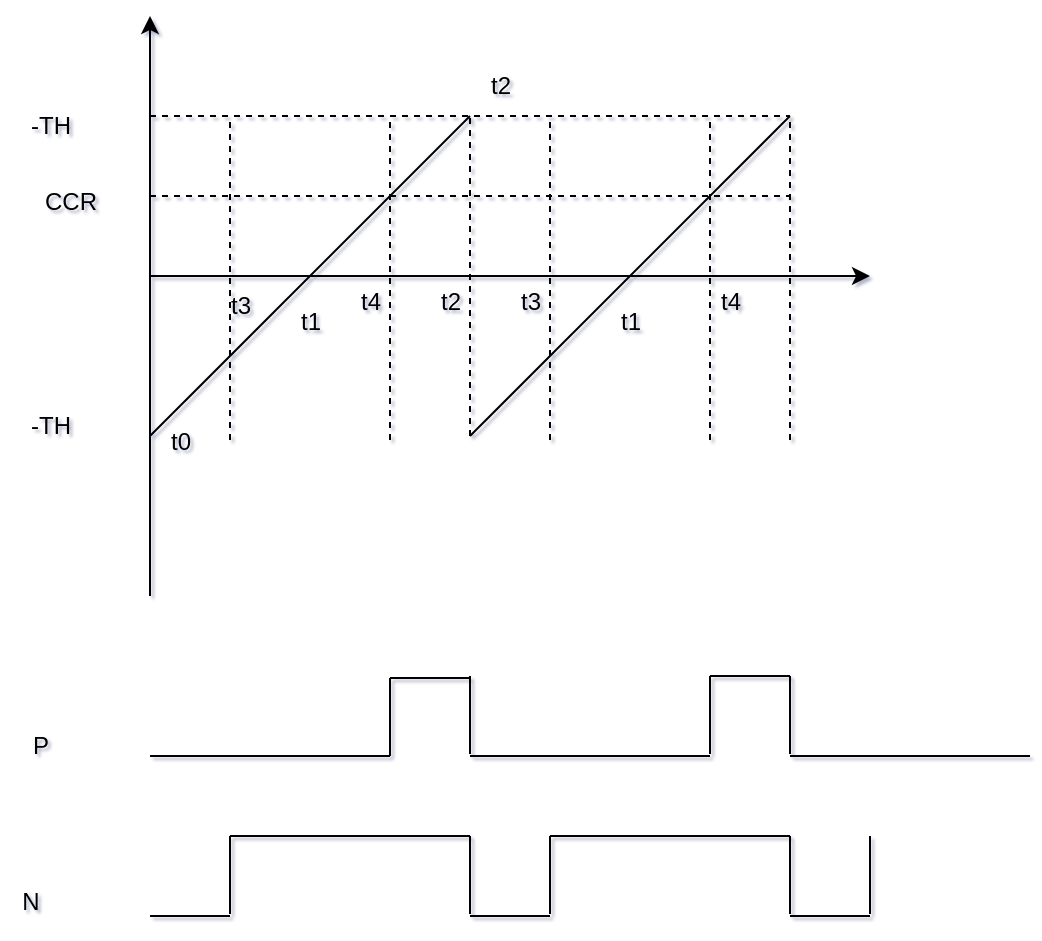 <mxfile version="24.8.4" pages="5">
  <diagram name="第 1 页" id="PMgaEPkLWSloOl44rlQW">
    <mxGraphModel dx="954" dy="558" grid="0" gridSize="10" guides="1" tooltips="1" connect="1" arrows="1" fold="1" page="1" pageScale="1" pageWidth="1169" pageHeight="827" math="0" shadow="1">
      <root>
        <mxCell id="0" />
        <mxCell id="1" parent="0" />
        <mxCell id="oO3XLRtpxj3_pg4WNr_b-1" value="" style="endArrow=classic;html=1;rounded=0;" edge="1" parent="1">
          <mxGeometry width="50" height="50" relative="1" as="geometry">
            <mxPoint x="280" y="200" as="sourcePoint" />
            <mxPoint x="640" y="200" as="targetPoint" />
          </mxGeometry>
        </mxCell>
        <mxCell id="oO3XLRtpxj3_pg4WNr_b-2" value="" style="endArrow=classic;html=1;rounded=0;" edge="1" parent="1">
          <mxGeometry width="50" height="50" relative="1" as="geometry">
            <mxPoint x="280" y="360" as="sourcePoint" />
            <mxPoint x="280" y="70" as="targetPoint" />
          </mxGeometry>
        </mxCell>
        <mxCell id="oO3XLRtpxj3_pg4WNr_b-3" value="-TH" style="text;html=1;align=center;verticalAlign=middle;resizable=0;points=[];autosize=1;strokeColor=none;fillColor=none;" vertex="1" parent="1">
          <mxGeometry x="210" y="260" width="40" height="30" as="geometry" />
        </mxCell>
        <mxCell id="oO3XLRtpxj3_pg4WNr_b-4" value="-TH" style="text;html=1;align=center;verticalAlign=middle;resizable=0;points=[];autosize=1;strokeColor=none;fillColor=none;" vertex="1" parent="1">
          <mxGeometry x="210" y="110" width="40" height="30" as="geometry" />
        </mxCell>
        <mxCell id="oO3XLRtpxj3_pg4WNr_b-5" value="t0" style="text;html=1;align=center;verticalAlign=middle;resizable=0;points=[];autosize=1;strokeColor=none;fillColor=none;" vertex="1" parent="1">
          <mxGeometry x="280" y="268" width="30" height="30" as="geometry" />
        </mxCell>
        <mxCell id="oO3XLRtpxj3_pg4WNr_b-6" value="" style="endArrow=none;html=1;rounded=0;" edge="1" parent="1">
          <mxGeometry width="50" height="50" relative="1" as="geometry">
            <mxPoint x="280" y="280" as="sourcePoint" />
            <mxPoint x="440" y="120" as="targetPoint" />
          </mxGeometry>
        </mxCell>
        <mxCell id="oO3XLRtpxj3_pg4WNr_b-7" value="t1" style="text;html=1;align=center;verticalAlign=middle;resizable=0;points=[];autosize=1;strokeColor=none;fillColor=none;" vertex="1" parent="1">
          <mxGeometry x="345" y="208" width="30" height="30" as="geometry" />
        </mxCell>
        <mxCell id="oO3XLRtpxj3_pg4WNr_b-8" value="t2" style="text;html=1;align=center;verticalAlign=middle;resizable=0;points=[];autosize=1;strokeColor=none;fillColor=none;" vertex="1" parent="1">
          <mxGeometry x="440" y="90" width="30" height="30" as="geometry" />
        </mxCell>
        <mxCell id="oO3XLRtpxj3_pg4WNr_b-9" value="" style="endArrow=none;html=1;rounded=0;dashed=1;" edge="1" parent="1">
          <mxGeometry width="50" height="50" relative="1" as="geometry">
            <mxPoint x="440" y="280" as="sourcePoint" />
            <mxPoint x="440" y="118" as="targetPoint" />
          </mxGeometry>
        </mxCell>
        <mxCell id="oO3XLRtpxj3_pg4WNr_b-11" value="" style="endArrow=none;dashed=1;html=1;rounded=0;" edge="1" parent="1">
          <mxGeometry width="50" height="50" relative="1" as="geometry">
            <mxPoint x="280" y="120" as="sourcePoint" />
            <mxPoint x="600" y="120" as="targetPoint" />
          </mxGeometry>
        </mxCell>
        <mxCell id="oO3XLRtpxj3_pg4WNr_b-12" value="" style="endArrow=none;dashed=1;html=1;rounded=0;" edge="1" parent="1">
          <mxGeometry width="50" height="50" relative="1" as="geometry">
            <mxPoint x="280" y="160" as="sourcePoint" />
            <mxPoint x="600" y="160" as="targetPoint" />
          </mxGeometry>
        </mxCell>
        <mxCell id="oO3XLRtpxj3_pg4WNr_b-13" value="CCR" style="text;html=1;align=center;verticalAlign=middle;resizable=0;points=[];autosize=1;strokeColor=none;fillColor=none;" vertex="1" parent="1">
          <mxGeometry x="215" y="148" width="50" height="30" as="geometry" />
        </mxCell>
        <mxCell id="oO3XLRtpxj3_pg4WNr_b-14" value="" style="endArrow=none;html=1;rounded=0;" edge="1" parent="1">
          <mxGeometry width="50" height="50" relative="1" as="geometry">
            <mxPoint x="280" y="440" as="sourcePoint" />
            <mxPoint x="400" y="440" as="targetPoint" />
          </mxGeometry>
        </mxCell>
        <mxCell id="oO3XLRtpxj3_pg4WNr_b-15" value="P" style="text;html=1;align=center;verticalAlign=middle;resizable=0;points=[];autosize=1;strokeColor=none;fillColor=none;" vertex="1" parent="1">
          <mxGeometry x="210" y="420" width="30" height="30" as="geometry" />
        </mxCell>
        <mxCell id="oO3XLRtpxj3_pg4WNr_b-16" value="" style="endArrow=none;html=1;rounded=0;" edge="1" parent="1">
          <mxGeometry width="50" height="50" relative="1" as="geometry">
            <mxPoint x="400" y="440" as="sourcePoint" />
            <mxPoint x="400" y="401" as="targetPoint" />
          </mxGeometry>
        </mxCell>
        <mxCell id="oO3XLRtpxj3_pg4WNr_b-17" value="" style="endArrow=none;html=1;rounded=0;" edge="1" parent="1">
          <mxGeometry width="50" height="50" relative="1" as="geometry">
            <mxPoint x="440" y="280" as="sourcePoint" />
            <mxPoint x="600" y="120" as="targetPoint" />
          </mxGeometry>
        </mxCell>
        <mxCell id="oO3XLRtpxj3_pg4WNr_b-18" value="" style="endArrow=none;html=1;rounded=0;" edge="1" parent="1">
          <mxGeometry width="50" height="50" relative="1" as="geometry">
            <mxPoint x="400" y="401" as="sourcePoint" />
            <mxPoint x="440" y="401" as="targetPoint" />
          </mxGeometry>
        </mxCell>
        <mxCell id="oO3XLRtpxj3_pg4WNr_b-19" value="" style="endArrow=none;html=1;rounded=0;dashed=1;" edge="1" parent="1">
          <mxGeometry width="50" height="50" relative="1" as="geometry">
            <mxPoint x="320" y="282" as="sourcePoint" />
            <mxPoint x="320" y="120" as="targetPoint" />
          </mxGeometry>
        </mxCell>
        <mxCell id="oO3XLRtpxj3_pg4WNr_b-20" value="" style="endArrow=none;html=1;rounded=0;" edge="1" parent="1">
          <mxGeometry width="50" height="50" relative="1" as="geometry">
            <mxPoint x="280" y="520" as="sourcePoint" />
            <mxPoint x="320" y="520" as="targetPoint" />
          </mxGeometry>
        </mxCell>
        <mxCell id="oO3XLRtpxj3_pg4WNr_b-21" value="" style="endArrow=none;html=1;rounded=0;" edge="1" parent="1">
          <mxGeometry width="50" height="50" relative="1" as="geometry">
            <mxPoint x="320" y="519" as="sourcePoint" />
            <mxPoint x="320" y="480" as="targetPoint" />
          </mxGeometry>
        </mxCell>
        <mxCell id="oO3XLRtpxj3_pg4WNr_b-22" value="" style="endArrow=none;html=1;rounded=0;" edge="1" parent="1">
          <mxGeometry width="50" height="50" relative="1" as="geometry">
            <mxPoint x="320" y="480" as="sourcePoint" />
            <mxPoint x="440" y="480" as="targetPoint" />
          </mxGeometry>
        </mxCell>
        <mxCell id="oO3XLRtpxj3_pg4WNr_b-23" value="N" style="text;html=1;align=center;verticalAlign=middle;resizable=0;points=[];autosize=1;strokeColor=none;fillColor=none;" vertex="1" parent="1">
          <mxGeometry x="205" y="498" width="30" height="30" as="geometry" />
        </mxCell>
        <mxCell id="oO3XLRtpxj3_pg4WNr_b-24" value="t3" style="text;html=1;align=center;verticalAlign=middle;resizable=0;points=[];autosize=1;strokeColor=none;fillColor=none;" vertex="1" parent="1">
          <mxGeometry x="310" y="200" width="30" height="30" as="geometry" />
        </mxCell>
        <mxCell id="oO3XLRtpxj3_pg4WNr_b-25" value="" style="endArrow=none;html=1;rounded=0;dashed=1;" edge="1" parent="1">
          <mxGeometry width="50" height="50" relative="1" as="geometry">
            <mxPoint x="400" y="282" as="sourcePoint" />
            <mxPoint x="400" y="120" as="targetPoint" />
          </mxGeometry>
        </mxCell>
        <mxCell id="oO3XLRtpxj3_pg4WNr_b-26" value="t4" style="text;html=1;align=center;verticalAlign=middle;resizable=0;points=[];autosize=1;strokeColor=none;fillColor=none;" vertex="1" parent="1">
          <mxGeometry x="375" y="198" width="30" height="30" as="geometry" />
        </mxCell>
        <mxCell id="oO3XLRtpxj3_pg4WNr_b-27" value="" style="endArrow=none;html=1;rounded=0;" edge="1" parent="1">
          <mxGeometry width="50" height="50" relative="1" as="geometry">
            <mxPoint x="440" y="440" as="sourcePoint" />
            <mxPoint x="560" y="440" as="targetPoint" />
          </mxGeometry>
        </mxCell>
        <mxCell id="oO3XLRtpxj3_pg4WNr_b-28" value="" style="endArrow=none;html=1;rounded=0;" edge="1" parent="1">
          <mxGeometry width="50" height="50" relative="1" as="geometry">
            <mxPoint x="440" y="439" as="sourcePoint" />
            <mxPoint x="440" y="400" as="targetPoint" />
          </mxGeometry>
        </mxCell>
        <mxCell id="oO3XLRtpxj3_pg4WNr_b-29" value="" style="endArrow=none;html=1;rounded=0;" edge="1" parent="1">
          <mxGeometry width="50" height="50" relative="1" as="geometry">
            <mxPoint x="560" y="439" as="sourcePoint" />
            <mxPoint x="560" y="400" as="targetPoint" />
          </mxGeometry>
        </mxCell>
        <mxCell id="oO3XLRtpxj3_pg4WNr_b-30" value="" style="endArrow=none;html=1;rounded=0;" edge="1" parent="1">
          <mxGeometry width="50" height="50" relative="1" as="geometry">
            <mxPoint x="560" y="400" as="sourcePoint" />
            <mxPoint x="600" y="400" as="targetPoint" />
          </mxGeometry>
        </mxCell>
        <mxCell id="oO3XLRtpxj3_pg4WNr_b-31" value="" style="endArrow=none;html=1;rounded=0;" edge="1" parent="1">
          <mxGeometry width="50" height="50" relative="1" as="geometry">
            <mxPoint x="600" y="440" as="sourcePoint" />
            <mxPoint x="720" y="440" as="targetPoint" />
          </mxGeometry>
        </mxCell>
        <mxCell id="oO3XLRtpxj3_pg4WNr_b-32" value="" style="endArrow=none;html=1;rounded=0;" edge="1" parent="1">
          <mxGeometry width="50" height="50" relative="1" as="geometry">
            <mxPoint x="600" y="439" as="sourcePoint" />
            <mxPoint x="600" y="400" as="targetPoint" />
          </mxGeometry>
        </mxCell>
        <mxCell id="oO3XLRtpxj3_pg4WNr_b-33" value="" style="endArrow=none;html=1;rounded=0;" edge="1" parent="1">
          <mxGeometry width="50" height="50" relative="1" as="geometry">
            <mxPoint x="440" y="520" as="sourcePoint" />
            <mxPoint x="480" y="520" as="targetPoint" />
          </mxGeometry>
        </mxCell>
        <mxCell id="oO3XLRtpxj3_pg4WNr_b-34" value="" style="endArrow=none;html=1;rounded=0;" edge="1" parent="1">
          <mxGeometry width="50" height="50" relative="1" as="geometry">
            <mxPoint x="440" y="519" as="sourcePoint" />
            <mxPoint x="440" y="480" as="targetPoint" />
          </mxGeometry>
        </mxCell>
        <mxCell id="oO3XLRtpxj3_pg4WNr_b-35" value="" style="endArrow=none;html=1;rounded=0;" edge="1" parent="1">
          <mxGeometry width="50" height="50" relative="1" as="geometry">
            <mxPoint x="480" y="519" as="sourcePoint" />
            <mxPoint x="480" y="480" as="targetPoint" />
          </mxGeometry>
        </mxCell>
        <mxCell id="oO3XLRtpxj3_pg4WNr_b-36" value="" style="endArrow=none;html=1;rounded=0;" edge="1" parent="1">
          <mxGeometry width="50" height="50" relative="1" as="geometry">
            <mxPoint x="480" y="480" as="sourcePoint" />
            <mxPoint x="600" y="480" as="targetPoint" />
          </mxGeometry>
        </mxCell>
        <mxCell id="oO3XLRtpxj3_pg4WNr_b-37" value="" style="endArrow=none;html=1;rounded=0;" edge="1" parent="1">
          <mxGeometry width="50" height="50" relative="1" as="geometry">
            <mxPoint x="600" y="520" as="sourcePoint" />
            <mxPoint x="640" y="520" as="targetPoint" />
          </mxGeometry>
        </mxCell>
        <mxCell id="oO3XLRtpxj3_pg4WNr_b-38" value="" style="endArrow=none;html=1;rounded=0;" edge="1" parent="1">
          <mxGeometry width="50" height="50" relative="1" as="geometry">
            <mxPoint x="600" y="519" as="sourcePoint" />
            <mxPoint x="600" y="480" as="targetPoint" />
          </mxGeometry>
        </mxCell>
        <mxCell id="oO3XLRtpxj3_pg4WNr_b-39" value="" style="endArrow=none;html=1;rounded=0;" edge="1" parent="1">
          <mxGeometry width="50" height="50" relative="1" as="geometry">
            <mxPoint x="640" y="519" as="sourcePoint" />
            <mxPoint x="640" y="480" as="targetPoint" />
          </mxGeometry>
        </mxCell>
        <mxCell id="oO3XLRtpxj3_pg4WNr_b-41" value="" style="endArrow=none;html=1;rounded=0;dashed=1;" edge="1" parent="1">
          <mxGeometry width="50" height="50" relative="1" as="geometry">
            <mxPoint x="480" y="282" as="sourcePoint" />
            <mxPoint x="480" y="120" as="targetPoint" />
          </mxGeometry>
        </mxCell>
        <mxCell id="oO3XLRtpxj3_pg4WNr_b-42" value="" style="endArrow=none;html=1;rounded=0;dashed=1;" edge="1" parent="1">
          <mxGeometry width="50" height="50" relative="1" as="geometry">
            <mxPoint x="560" y="282" as="sourcePoint" />
            <mxPoint x="560" y="120" as="targetPoint" />
          </mxGeometry>
        </mxCell>
        <mxCell id="oO3XLRtpxj3_pg4WNr_b-43" value="" style="endArrow=none;html=1;rounded=0;dashed=1;" edge="1" parent="1">
          <mxGeometry width="50" height="50" relative="1" as="geometry">
            <mxPoint x="600" y="282" as="sourcePoint" />
            <mxPoint x="600" y="120" as="targetPoint" />
          </mxGeometry>
        </mxCell>
        <mxCell id="oO3XLRtpxj3_pg4WNr_b-44" value="t2" style="text;html=1;align=center;verticalAlign=middle;resizable=0;points=[];autosize=1;strokeColor=none;fillColor=none;" vertex="1" parent="1">
          <mxGeometry x="415" y="198" width="30" height="30" as="geometry" />
        </mxCell>
        <mxCell id="oO3XLRtpxj3_pg4WNr_b-45" value="t3" style="text;html=1;align=center;verticalAlign=middle;resizable=0;points=[];autosize=1;strokeColor=none;fillColor=none;" vertex="1" parent="1">
          <mxGeometry x="455" y="198" width="30" height="30" as="geometry" />
        </mxCell>
        <mxCell id="oO3XLRtpxj3_pg4WNr_b-46" value="t1" style="text;html=1;align=center;verticalAlign=middle;resizable=0;points=[];autosize=1;strokeColor=none;fillColor=none;" vertex="1" parent="1">
          <mxGeometry x="505" y="208" width="30" height="30" as="geometry" />
        </mxCell>
        <mxCell id="oO3XLRtpxj3_pg4WNr_b-47" value="t4" style="text;html=1;align=center;verticalAlign=middle;resizable=0;points=[];autosize=1;strokeColor=none;fillColor=none;" vertex="1" parent="1">
          <mxGeometry x="555" y="198" width="30" height="30" as="geometry" />
        </mxCell>
      </root>
    </mxGraphModel>
  </diagram>
  <diagram id="XhOaBCQETFVKPspOTPjz" name="顶层框架示意图-三相互补带运放+故障">
    <mxGraphModel dx="1122" dy="656" grid="0" gridSize="10" guides="1" tooltips="1" connect="1" arrows="1" fold="1" page="1" pageScale="1" pageWidth="1169" pageHeight="827" math="0" shadow="1">
      <root>
        <mxCell id="0" />
        <mxCell id="1" parent="0" />
        <mxCell id="v5FdyM7hq8oOZnyzJGbF-1" value="" style="pointerEvents=1;shadow=0;dashed=0;html=1;strokeColor=none;fillColor=#4495D1;labelPosition=center;verticalLabelPosition=bottom;verticalAlign=top;align=center;outlineConnect=0;shape=mxgraph.veeam.cpu;" parent="1" vertex="1">
          <mxGeometry x="240" y="400" width="270" height="220" as="geometry" />
        </mxCell>
        <mxCell id="v5FdyM7hq8oOZnyzJGbF-5" style="edgeStyle=orthogonalEdgeStyle;rounded=0;orthogonalLoop=1;jettySize=auto;html=1;exitX=0;exitY=0.5;exitDx=0;exitDy=0;endArrow=none;endFill=0;startArrow=classic;startFill=1;entryX=0.444;entryY=0.045;entryDx=0;entryDy=0;entryPerimeter=0;" parent="1" source="v5FdyM7hq8oOZnyzJGbF-2" target="v5FdyM7hq8oOZnyzJGbF-1" edge="1">
          <mxGeometry relative="1" as="geometry">
            <mxPoint x="360" y="390" as="targetPoint" />
          </mxGeometry>
        </mxCell>
        <mxCell id="F3NHaRRqA792Bo_mTj4y-29" style="edgeStyle=orthogonalEdgeStyle;rounded=0;orthogonalLoop=1;jettySize=auto;html=1;exitX=1;exitY=0.5;exitDx=0;exitDy=0;" parent="1" source="v5FdyM7hq8oOZnyzJGbF-2" target="F3NHaRRqA792Bo_mTj4y-25" edge="1">
          <mxGeometry relative="1" as="geometry">
            <Array as="points">
              <mxPoint x="480" y="189" />
            </Array>
          </mxGeometry>
        </mxCell>
        <mxCell id="F3NHaRRqA792Bo_mTj4y-35" style="edgeStyle=orthogonalEdgeStyle;rounded=0;orthogonalLoop=1;jettySize=auto;html=1;exitX=0.5;exitY=0;exitDx=0;exitDy=0;entryX=0.25;entryY=0;entryDx=0;entryDy=0;" parent="1" source="v5FdyM7hq8oOZnyzJGbF-2" target="F3NHaRRqA792Bo_mTj4y-25" edge="1">
          <mxGeometry relative="1" as="geometry" />
        </mxCell>
        <mxCell id="F3NHaRRqA792Bo_mTj4y-96" style="edgeStyle=orthogonalEdgeStyle;rounded=0;orthogonalLoop=1;jettySize=auto;html=1;exitX=0.5;exitY=1;exitDx=0;exitDy=0;" parent="1" source="v5FdyM7hq8oOZnyzJGbF-2" target="v5FdyM7hq8oOZnyzJGbF-1" edge="1">
          <mxGeometry relative="1" as="geometry" />
        </mxCell>
        <mxCell id="F3NHaRRqA792Bo_mTj4y-106" style="rounded=0;orthogonalLoop=1;jettySize=auto;html=1;exitX=0.75;exitY=1;exitDx=0;exitDy=0;edgeStyle=orthogonalEdgeStyle;" parent="1" source="v5FdyM7hq8oOZnyzJGbF-2" target="v5FdyM7hq8oOZnyzJGbF-1" edge="1">
          <mxGeometry relative="1" as="geometry">
            <mxPoint x="440" y="390" as="targetPoint" />
            <Array as="points">
              <mxPoint x="460" y="390" />
              <mxPoint x="460" y="390" />
            </Array>
          </mxGeometry>
        </mxCell>
        <mxCell id="v5FdyM7hq8oOZnyzJGbF-2" value="Gate&amp;nbsp;&lt;div&gt;Driver&lt;/div&gt;&lt;div&gt;TI&lt;/div&gt;" style="rounded=1;whiteSpace=wrap;html=1;fillColor=#dae8fc;strokeColor=#6c8ebf;" parent="1" vertex="1">
          <mxGeometry x="400" y="120" width="80" height="200" as="geometry" />
        </mxCell>
        <mxCell id="v5FdyM7hq8oOZnyzJGbF-6" value="Va/Vb/Vc&lt;div&gt;PWM&lt;/div&gt;" style="text;html=1;align=center;verticalAlign=middle;resizable=0;points=[];autosize=1;strokeColor=none;fillColor=none;" parent="1" vertex="1">
          <mxGeometry x="295" y="223" width="70" height="40" as="geometry" />
        </mxCell>
        <mxCell id="F3NHaRRqA792Bo_mTj4y-30" style="edgeStyle=orthogonalEdgeStyle;rounded=0;orthogonalLoop=1;jettySize=auto;html=1;exitX=1;exitY=0.5;exitDx=0;exitDy=0;" parent="1" edge="1">
          <mxGeometry relative="1" as="geometry">
            <mxPoint x="480" y="190" as="sourcePoint" />
            <mxPoint x="634" y="199" as="targetPoint" />
            <Array as="points">
              <mxPoint x="480" y="199" />
            </Array>
          </mxGeometry>
        </mxCell>
        <mxCell id="F3NHaRRqA792Bo_mTj4y-31" style="edgeStyle=orthogonalEdgeStyle;rounded=0;orthogonalLoop=1;jettySize=auto;html=1;exitX=1;exitY=0.5;exitDx=0;exitDy=0;" parent="1" edge="1">
          <mxGeometry relative="1" as="geometry">
            <mxPoint x="480" y="200" as="sourcePoint" />
            <mxPoint x="634" y="209" as="targetPoint" />
            <Array as="points">
              <mxPoint x="480" y="209" />
            </Array>
          </mxGeometry>
        </mxCell>
        <mxCell id="F3NHaRRqA792Bo_mTj4y-32" style="edgeStyle=orthogonalEdgeStyle;rounded=0;orthogonalLoop=1;jettySize=auto;html=1;exitX=1;exitY=0.5;exitDx=0;exitDy=0;" parent="1" edge="1">
          <mxGeometry relative="1" as="geometry">
            <mxPoint x="480" y="210" as="sourcePoint" />
            <mxPoint x="634" y="219" as="targetPoint" />
            <Array as="points">
              <mxPoint x="480" y="219" />
            </Array>
          </mxGeometry>
        </mxCell>
        <mxCell id="F3NHaRRqA792Bo_mTj4y-33" style="edgeStyle=orthogonalEdgeStyle;rounded=0;orthogonalLoop=1;jettySize=auto;html=1;exitX=1;exitY=0.5;exitDx=0;exitDy=0;" parent="1" edge="1">
          <mxGeometry relative="1" as="geometry">
            <mxPoint x="480" y="170" as="sourcePoint" />
            <mxPoint x="634" y="179" as="targetPoint" />
            <Array as="points">
              <mxPoint x="480" y="179" />
            </Array>
          </mxGeometry>
        </mxCell>
        <mxCell id="F3NHaRRqA792Bo_mTj4y-34" style="edgeStyle=orthogonalEdgeStyle;rounded=0;orthogonalLoop=1;jettySize=auto;html=1;exitX=1;exitY=0.5;exitDx=0;exitDy=0;" parent="1" edge="1">
          <mxGeometry relative="1" as="geometry">
            <mxPoint x="480" y="160" as="sourcePoint" />
            <mxPoint x="634" y="169" as="targetPoint" />
            <Array as="points">
              <mxPoint x="480" y="169" />
            </Array>
          </mxGeometry>
        </mxCell>
        <mxCell id="F3NHaRRqA792Bo_mTj4y-36" value="6V~60V" style="text;html=1;align=center;verticalAlign=middle;resizable=0;points=[];autosize=1;strokeColor=none;fillColor=none;" parent="1" vertex="1">
          <mxGeometry x="495" y="68" width="70" height="30" as="geometry" />
        </mxCell>
        <mxCell id="F3NHaRRqA792Bo_mTj4y-37" value="M" style="ellipse;whiteSpace=wrap;html=1;aspect=fixed;fillColor=#f5f5f5;fontColor=#333333;strokeColor=#666666;" parent="1" vertex="1">
          <mxGeometry x="1000" y="120" width="80" height="80" as="geometry" />
        </mxCell>
        <mxCell id="F3NHaRRqA792Bo_mTj4y-38" style="edgeStyle=orthogonalEdgeStyle;rounded=0;orthogonalLoop=1;jettySize=auto;html=1;exitX=1;exitY=0.25;exitDx=0;exitDy=0;entryX=-0.006;entryY=0.425;entryDx=0;entryDy=0;entryPerimeter=0;" parent="1" source="F3NHaRRqA792Bo_mTj4y-25" target="F3NHaRRqA792Bo_mTj4y-37" edge="1">
          <mxGeometry relative="1" as="geometry" />
        </mxCell>
        <mxCell id="F3NHaRRqA792Bo_mTj4y-40" style="edgeStyle=orthogonalEdgeStyle;rounded=0;orthogonalLoop=1;jettySize=auto;html=1;exitX=1;exitY=0.25;exitDx=0;exitDy=0;entryX=-0.006;entryY=0.425;entryDx=0;entryDy=0;entryPerimeter=0;" parent="1" edge="1">
          <mxGeometry relative="1" as="geometry">
            <mxPoint x="885" y="169" as="sourcePoint" />
            <mxPoint x="1001" y="169" as="targetPoint" />
          </mxGeometry>
        </mxCell>
        <mxCell id="F3NHaRRqA792Bo_mTj4y-41" value="u" style="text;html=1;align=center;verticalAlign=middle;resizable=0;points=[];autosize=1;strokeColor=none;fillColor=none;" parent="1" vertex="1">
          <mxGeometry x="925" y="128" width="30" height="30" as="geometry" />
        </mxCell>
        <mxCell id="F3NHaRRqA792Bo_mTj4y-44" value="v" style="text;html=1;align=center;verticalAlign=middle;resizable=0;points=[];autosize=1;strokeColor=none;fillColor=none;" parent="1" vertex="1">
          <mxGeometry x="926" y="148" width="30" height="30" as="geometry" />
        </mxCell>
        <mxCell id="F3NHaRRqA792Bo_mTj4y-47" style="edgeStyle=orthogonalEdgeStyle;rounded=0;orthogonalLoop=1;jettySize=auto;html=1;exitX=1;exitY=0.25;exitDx=0;exitDy=0;entryX=0.063;entryY=0.744;entryDx=0;entryDy=0;entryPerimeter=0;" parent="1" edge="1">
          <mxGeometry relative="1" as="geometry">
            <mxPoint x="882" y="179.5" as="sourcePoint" />
            <mxPoint x="1007.04" y="179.52" as="targetPoint" />
          </mxGeometry>
        </mxCell>
        <mxCell id="F3NHaRRqA792Bo_mTj4y-48" value="w" style="text;html=1;align=center;verticalAlign=middle;resizable=0;points=[];autosize=1;strokeColor=none;fillColor=none;" parent="1" vertex="1">
          <mxGeometry x="926" y="160" width="30" height="30" as="geometry" />
        </mxCell>
        <mxCell id="F3NHaRRqA792Bo_mTj4y-70" style="edgeStyle=orthogonalEdgeStyle;rounded=0;orthogonalLoop=1;jettySize=auto;html=1;exitX=0;exitY=0.645;exitDx=0;exitDy=0;exitPerimeter=0;endArrow=none;endFill=0;" parent="1" edge="1">
          <mxGeometry relative="1" as="geometry">
            <mxPoint x="697" y="371" as="targetPoint" />
            <mxPoint x="697.03" y="358.0" as="sourcePoint" />
          </mxGeometry>
        </mxCell>
        <mxCell id="kcN01oE-ftSfkWPB3i4q-3" style="edgeStyle=orthogonalEdgeStyle;rounded=0;orthogonalLoop=1;jettySize=auto;html=1;exitX=0;exitY=0.645;exitDx=0;exitDy=0;exitPerimeter=0;endArrow=none;endFill=0;" parent="1" source="F3NHaRRqA792Bo_mTj4y-53" edge="1">
          <mxGeometry relative="1" as="geometry">
            <mxPoint x="696.824" y="360" as="targetPoint" />
          </mxGeometry>
        </mxCell>
        <mxCell id="kcN01oE-ftSfkWPB3i4q-6" style="edgeStyle=orthogonalEdgeStyle;rounded=0;orthogonalLoop=1;jettySize=auto;html=1;exitX=0;exitY=0.645;exitDx=0;exitDy=0;exitPerimeter=0;entryX=1;entryY=1;entryDx=0;entryDy=0;" parent="1" source="F3NHaRRqA792Bo_mTj4y-53" target="v5FdyM7hq8oOZnyzJGbF-2" edge="1">
          <mxGeometry relative="1" as="geometry" />
        </mxCell>
        <mxCell id="F3NHaRRqA792Bo_mTj4y-53" value="" style="pointerEvents=1;verticalLabelPosition=bottom;shadow=0;dashed=0;align=center;html=1;verticalAlign=top;shape=mxgraph.electrical.inductors.inductor_5;rotation=-90;fillColor=#fff2cc;strokeColor=#d6b656;" parent="1" vertex="1">
          <mxGeometry x="677.5" y="302.5" width="35" height="14" as="geometry" />
        </mxCell>
        <mxCell id="F3NHaRRqA792Bo_mTj4y-75" style="edgeStyle=orthogonalEdgeStyle;rounded=0;orthogonalLoop=1;jettySize=auto;html=1;exitX=0;exitY=0.645;exitDx=0;exitDy=0;exitPerimeter=0;endArrow=none;endFill=0;" parent="1" edge="1">
          <mxGeometry relative="1" as="geometry">
            <mxPoint x="782" y="371" as="targetPoint" />
            <mxPoint x="782.03" y="360" as="sourcePoint" />
          </mxGeometry>
        </mxCell>
        <mxCell id="kcN01oE-ftSfkWPB3i4q-4" style="edgeStyle=orthogonalEdgeStyle;rounded=0;orthogonalLoop=1;jettySize=auto;html=1;exitX=0;exitY=0.645;exitDx=0;exitDy=0;exitPerimeter=0;endArrow=none;endFill=0;" parent="1" source="F3NHaRRqA792Bo_mTj4y-58" edge="1">
          <mxGeometry relative="1" as="geometry">
            <mxPoint x="781.529" y="360" as="targetPoint" />
          </mxGeometry>
        </mxCell>
        <mxCell id="kcN01oE-ftSfkWPB3i4q-7" style="edgeStyle=orthogonalEdgeStyle;rounded=0;orthogonalLoop=1;jettySize=auto;html=1;exitX=0;exitY=0.645;exitDx=0;exitDy=0;exitPerimeter=0;" parent="1" source="F3NHaRRqA792Bo_mTj4y-58" edge="1">
          <mxGeometry relative="1" as="geometry">
            <mxPoint x="480" y="320" as="targetPoint" />
            <Array as="points">
              <mxPoint x="782" y="370" />
              <mxPoint x="480" y="370" />
            </Array>
          </mxGeometry>
        </mxCell>
        <mxCell id="F3NHaRRqA792Bo_mTj4y-58" value="" style="pointerEvents=1;verticalLabelPosition=bottom;shadow=0;dashed=0;align=center;html=1;verticalAlign=top;shape=mxgraph.electrical.inductors.inductor_5;rotation=-90;fillColor=#ffe6cc;strokeColor=#d79b00;" parent="1" vertex="1">
          <mxGeometry x="760" y="302" width="40" height="14" as="geometry" />
        </mxCell>
        <mxCell id="F3NHaRRqA792Bo_mTj4y-80" style="edgeStyle=orthogonalEdgeStyle;rounded=0;orthogonalLoop=1;jettySize=auto;html=1;exitX=0;exitY=0.645;exitDx=0;exitDy=0;exitPerimeter=0;endArrow=none;endFill=0;" parent="1" edge="1">
          <mxGeometry relative="1" as="geometry">
            <mxPoint x="861" y="371" as="targetPoint" />
            <mxPoint x="861.03" y="360" as="sourcePoint" />
          </mxGeometry>
        </mxCell>
        <mxCell id="kcN01oE-ftSfkWPB3i4q-5" style="edgeStyle=orthogonalEdgeStyle;rounded=0;orthogonalLoop=1;jettySize=auto;html=1;exitX=0;exitY=0.645;exitDx=0;exitDy=0;exitPerimeter=0;endArrow=none;endFill=0;" parent="1" source="F3NHaRRqA792Bo_mTj4y-59" edge="1">
          <mxGeometry relative="1" as="geometry">
            <mxPoint x="861.529" y="360" as="targetPoint" />
          </mxGeometry>
        </mxCell>
        <mxCell id="kcN01oE-ftSfkWPB3i4q-8" style="edgeStyle=orthogonalEdgeStyle;rounded=0;orthogonalLoop=1;jettySize=auto;html=1;exitX=0;exitY=0.645;exitDx=0;exitDy=0;exitPerimeter=0;entryX=1;entryY=1;entryDx=0;entryDy=0;" parent="1" edge="1">
          <mxGeometry relative="1" as="geometry">
            <mxPoint x="860.03" y="329" as="sourcePoint" />
            <mxPoint x="479" y="320" as="targetPoint" />
            <Array as="points">
              <mxPoint x="860" y="360" />
              <mxPoint x="479" y="360" />
            </Array>
          </mxGeometry>
        </mxCell>
        <mxCell id="F3NHaRRqA792Bo_mTj4y-59" value="" style="pointerEvents=1;verticalLabelPosition=bottom;shadow=0;dashed=0;align=center;html=1;verticalAlign=top;shape=mxgraph.electrical.inductors.inductor_5;rotation=-90;fillColor=#fff2cc;strokeColor=#d6b656;" parent="1" vertex="1">
          <mxGeometry x="839" y="302" width="40" height="14" as="geometry" />
        </mxCell>
        <mxCell id="F3NHaRRqA792Bo_mTj4y-2" value="" style="verticalLabelPosition=bottom;shadow=0;dashed=0;align=center;html=1;verticalAlign=top;shape=mxgraph.electrical.mosfets1.p-channel_mosfet_1;fillColor=#dae8fc;strokeColor=#6c8ebf;" parent="1" vertex="1">
          <mxGeometry x="665.946" y="138.172" width="41.081" height="34.946" as="geometry" />
        </mxCell>
        <mxCell id="F3NHaRRqA792Bo_mTj4y-3" value="" style="verticalLabelPosition=bottom;shadow=0;dashed=0;align=center;html=1;verticalAlign=top;shape=mxgraph.electrical.mosfets1.p-channel_mosfet_1;fillColor=#f5f5f5;strokeColor=#666666;fontColor=#333333;" parent="1" vertex="1">
          <mxGeometry x="665.946" y="208.065" width="41.081" height="34.946" as="geometry" />
        </mxCell>
        <mxCell id="F3NHaRRqA792Bo_mTj4y-4" style="edgeStyle=orthogonalEdgeStyle;rounded=0;orthogonalLoop=1;jettySize=auto;html=1;exitX=0.7;exitY=0;exitDx=0;exitDy=0;exitPerimeter=0;endArrow=oval;endFill=1;" parent="1" edge="1">
          <mxGeometry relative="1" as="geometry">
            <mxPoint x="781.405" y="134.072" as="targetPoint" />
            <mxPoint x="781.189" y="141.061" as="sourcePoint" />
          </mxGeometry>
        </mxCell>
        <mxCell id="F3NHaRRqA792Bo_mTj4y-5" value="" style="verticalLabelPosition=bottom;shadow=0;dashed=0;align=center;html=1;verticalAlign=top;shape=mxgraph.electrical.mosfets1.p-channel_mosfet_1;fillColor=#dae8fc;strokeColor=#6c8ebf;" parent="1" vertex="1">
          <mxGeometry x="752.432" y="138.172" width="41.081" height="34.946" as="geometry" />
        </mxCell>
        <mxCell id="F3NHaRRqA792Bo_mTj4y-6" style="edgeStyle=orthogonalEdgeStyle;rounded=0;orthogonalLoop=1;jettySize=auto;html=1;exitX=0.7;exitY=1;exitDx=0;exitDy=0;exitPerimeter=0;endArrow=oval;endFill=1;" parent="1" source="F3NHaRRqA792Bo_mTj4y-7" edge="1">
          <mxGeometry relative="1" as="geometry">
            <mxPoint x="781.405" y="250" as="targetPoint" />
          </mxGeometry>
        </mxCell>
        <mxCell id="F3NHaRRqA792Bo_mTj4y-7" value="" style="verticalLabelPosition=bottom;shadow=0;dashed=0;align=center;html=1;verticalAlign=top;shape=mxgraph.electrical.mosfets1.p-channel_mosfet_1;fillColor=#f5f5f5;strokeColor=#666666;fontColor=#333333;" parent="1" vertex="1">
          <mxGeometry x="752.432" y="208.065" width="41.081" height="34.946" as="geometry" />
        </mxCell>
        <mxCell id="F3NHaRRqA792Bo_mTj4y-8" value="" style="verticalLabelPosition=bottom;shadow=0;dashed=0;align=center;html=1;verticalAlign=top;shape=mxgraph.electrical.mosfets1.p-channel_mosfet_1;fillColor=#dae8fc;strokeColor=#6c8ebf;" parent="1" vertex="1">
          <mxGeometry x="838.919" y="138.172" width="41.081" height="34.946" as="geometry" />
        </mxCell>
        <mxCell id="F3NHaRRqA792Bo_mTj4y-9" value="" style="verticalLabelPosition=bottom;shadow=0;dashed=0;align=center;html=1;verticalAlign=top;shape=mxgraph.electrical.mosfets1.p-channel_mosfet_1;fillColor=#f5f5f5;strokeColor=#666666;fontColor=#333333;" parent="1" vertex="1">
          <mxGeometry x="838.919" y="208.065" width="41.081" height="34.946" as="geometry" />
        </mxCell>
        <mxCell id="F3NHaRRqA792Bo_mTj4y-10" style="edgeStyle=orthogonalEdgeStyle;rounded=0;orthogonalLoop=1;jettySize=auto;html=1;exitX=0.7;exitY=0;exitDx=0;exitDy=0;exitPerimeter=0;entryX=0.7;entryY=0;entryDx=0;entryDy=0;entryPerimeter=0;endArrow=none;endFill=0;" parent="1" source="F3NHaRRqA792Bo_mTj4y-2" target="F3NHaRRqA792Bo_mTj4y-8" edge="1">
          <mxGeometry relative="1" as="geometry">
            <Array as="points">
              <mxPoint x="695.059" y="134.444" />
              <mxPoint x="868" y="134.444" />
            </Array>
          </mxGeometry>
        </mxCell>
        <mxCell id="F3NHaRRqA792Bo_mTj4y-11" style="edgeStyle=orthogonalEdgeStyle;rounded=0;orthogonalLoop=1;jettySize=auto;html=1;exitX=0.7;exitY=1;exitDx=0;exitDy=0;exitPerimeter=0;entryX=0.7;entryY=0;entryDx=0;entryDy=0;entryPerimeter=0;endArrow=none;endFill=0;" parent="1" source="F3NHaRRqA792Bo_mTj4y-2" target="F3NHaRRqA792Bo_mTj4y-3" edge="1">
          <mxGeometry relative="1" as="geometry" />
        </mxCell>
        <mxCell id="F3NHaRRqA792Bo_mTj4y-12" style="edgeStyle=orthogonalEdgeStyle;rounded=0;orthogonalLoop=1;jettySize=auto;html=1;exitX=0.7;exitY=1;exitDx=0;exitDy=0;exitPerimeter=0;entryX=0.7;entryY=0;entryDx=0;entryDy=0;entryPerimeter=0;endArrow=none;endFill=0;" parent="1" source="F3NHaRRqA792Bo_mTj4y-5" target="F3NHaRRqA792Bo_mTj4y-7" edge="1">
          <mxGeometry relative="1" as="geometry" />
        </mxCell>
        <mxCell id="F3NHaRRqA792Bo_mTj4y-13" style="edgeStyle=orthogonalEdgeStyle;rounded=0;orthogonalLoop=1;jettySize=auto;html=1;exitX=0.7;exitY=1;exitDx=0;exitDy=0;exitPerimeter=0;entryX=0.7;entryY=0;entryDx=0;entryDy=0;entryPerimeter=0;endArrow=none;endFill=0;" parent="1" source="F3NHaRRqA792Bo_mTj4y-8" target="F3NHaRRqA792Bo_mTj4y-9" edge="1">
          <mxGeometry relative="1" as="geometry" />
        </mxCell>
        <mxCell id="F3NHaRRqA792Bo_mTj4y-14" style="edgeStyle=orthogonalEdgeStyle;rounded=0;orthogonalLoop=1;jettySize=auto;html=1;exitX=0.7;exitY=1;exitDx=0;exitDy=0;exitPerimeter=0;entryX=0.7;entryY=1;entryDx=0;entryDy=0;entryPerimeter=0;endArrow=none;endFill=0;" parent="1" source="F3NHaRRqA792Bo_mTj4y-3" target="F3NHaRRqA792Bo_mTj4y-9" edge="1">
          <mxGeometry relative="1" as="geometry">
            <Array as="points">
              <mxPoint x="695.059" y="250" />
              <mxPoint x="868" y="250" />
            </Array>
          </mxGeometry>
        </mxCell>
        <mxCell id="F3NHaRRqA792Bo_mTj4y-21" value="" style="endArrow=none;html=1;rounded=0;startArrow=oval;startFill=1;" parent="1" edge="1">
          <mxGeometry width="50" height="50" relative="1" as="geometry">
            <mxPoint x="694.486" y="134.086" as="sourcePoint" />
            <mxPoint x="648.649" y="134.086" as="targetPoint" />
          </mxGeometry>
        </mxCell>
        <mxCell id="F3NHaRRqA792Bo_mTj4y-22" value="" style="endArrow=none;html=1;rounded=0;startArrow=oval;startFill=1;" parent="1" edge="1">
          <mxGeometry width="50" height="50" relative="1" as="geometry">
            <mxPoint x="694.919" y="250" as="sourcePoint" />
            <mxPoint x="648.649" y="250" as="targetPoint" />
          </mxGeometry>
        </mxCell>
        <mxCell id="F3NHaRRqA792Bo_mTj4y-23" value="U+" style="text;html=1;align=center;verticalAlign=middle;resizable=0;points=[];autosize=1;strokeColor=none;fillColor=none;" parent="1" vertex="1">
          <mxGeometry x="644.324" y="132" width="40" height="30" as="geometry" />
        </mxCell>
        <mxCell id="F3NHaRRqA792Bo_mTj4y-24" value="U-" style="text;html=1;align=center;verticalAlign=middle;resizable=0;points=[];autosize=1;strokeColor=none;fillColor=none;" parent="1" vertex="1">
          <mxGeometry x="640" y="221.817" width="40" height="30" as="geometry" />
        </mxCell>
        <mxCell id="F3NHaRRqA792Bo_mTj4y-25" value="" style="rounded=1;whiteSpace=wrap;html=1;fillColor=none;" parent="1" vertex="1">
          <mxGeometry x="634" y="118.66" width="250" height="141.34" as="geometry" />
        </mxCell>
        <mxCell id="F3NHaRRqA792Bo_mTj4y-63" style="edgeStyle=orthogonalEdgeStyle;rounded=0;orthogonalLoop=1;jettySize=auto;html=1;exitX=1;exitY=0.645;exitDx=0;exitDy=0;exitPerimeter=0;entryX=0.592;entryY=0.929;entryDx=0;entryDy=0;entryPerimeter=0;endArrow=none;endFill=0;" parent="1" source="F3NHaRRqA792Bo_mTj4y-58" target="F3NHaRRqA792Bo_mTj4y-25" edge="1">
          <mxGeometry relative="1" as="geometry" />
        </mxCell>
        <mxCell id="F3NHaRRqA792Bo_mTj4y-64" style="edgeStyle=orthogonalEdgeStyle;rounded=0;orthogonalLoop=1;jettySize=auto;html=1;exitX=1;exitY=0.645;exitDx=0;exitDy=0;exitPerimeter=0;entryX=0.908;entryY=0.929;entryDx=0;entryDy=0;entryPerimeter=0;endArrow=none;endFill=0;" parent="1" source="F3NHaRRqA792Bo_mTj4y-59" target="F3NHaRRqA792Bo_mTj4y-25" edge="1">
          <mxGeometry relative="1" as="geometry" />
        </mxCell>
        <mxCell id="F3NHaRRqA792Bo_mTj4y-65" style="edgeStyle=orthogonalEdgeStyle;rounded=0;orthogonalLoop=1;jettySize=auto;html=1;exitX=1;exitY=0.645;exitDx=0;exitDy=0;exitPerimeter=0;entryX=0.252;entryY=0.929;entryDx=0;entryDy=0;entryPerimeter=0;endArrow=none;endFill=0;" parent="1" source="F3NHaRRqA792Bo_mTj4y-53" target="F3NHaRRqA792Bo_mTj4y-25" edge="1">
          <mxGeometry relative="1" as="geometry" />
        </mxCell>
        <mxCell id="F3NHaRRqA792Bo_mTj4y-69" value="" style="group" parent="1" vertex="1" connectable="0">
          <mxGeometry x="687" y="371" width="20" height="12" as="geometry" />
        </mxCell>
        <mxCell id="F3NHaRRqA792Bo_mTj4y-66" value="" style="endArrow=none;html=1;rounded=0;" parent="F3NHaRRqA792Bo_mTj4y-69" edge="1">
          <mxGeometry width="50" height="50" relative="1" as="geometry">
            <mxPoint as="sourcePoint" />
            <mxPoint x="20" as="targetPoint" />
          </mxGeometry>
        </mxCell>
        <mxCell id="F3NHaRRqA792Bo_mTj4y-67" value="" style="endArrow=none;html=1;rounded=0;" parent="F3NHaRRqA792Bo_mTj4y-69" edge="1">
          <mxGeometry width="50" height="50" relative="1" as="geometry">
            <mxPoint x="2" y="6" as="sourcePoint" />
            <mxPoint x="17" y="6" as="targetPoint" />
          </mxGeometry>
        </mxCell>
        <mxCell id="F3NHaRRqA792Bo_mTj4y-68" value="" style="endArrow=none;html=1;rounded=0;" parent="F3NHaRRqA792Bo_mTj4y-69" edge="1">
          <mxGeometry width="50" height="50" relative="1" as="geometry">
            <mxPoint x="6" y="12" as="sourcePoint" />
            <mxPoint x="14" y="12" as="targetPoint" />
          </mxGeometry>
        </mxCell>
        <mxCell id="F3NHaRRqA792Bo_mTj4y-71" value="" style="group" parent="1" vertex="1" connectable="0">
          <mxGeometry x="772" y="371" width="20" height="12" as="geometry" />
        </mxCell>
        <mxCell id="F3NHaRRqA792Bo_mTj4y-72" value="" style="endArrow=none;html=1;rounded=0;" parent="F3NHaRRqA792Bo_mTj4y-71" edge="1">
          <mxGeometry width="50" height="50" relative="1" as="geometry">
            <mxPoint as="sourcePoint" />
            <mxPoint x="20" as="targetPoint" />
          </mxGeometry>
        </mxCell>
        <mxCell id="F3NHaRRqA792Bo_mTj4y-73" value="" style="endArrow=none;html=1;rounded=0;" parent="F3NHaRRqA792Bo_mTj4y-71" edge="1">
          <mxGeometry width="50" height="50" relative="1" as="geometry">
            <mxPoint x="2" y="6" as="sourcePoint" />
            <mxPoint x="17" y="6" as="targetPoint" />
          </mxGeometry>
        </mxCell>
        <mxCell id="F3NHaRRqA792Bo_mTj4y-74" value="" style="endArrow=none;html=1;rounded=0;" parent="F3NHaRRqA792Bo_mTj4y-71" edge="1">
          <mxGeometry width="50" height="50" relative="1" as="geometry">
            <mxPoint x="6" y="12" as="sourcePoint" />
            <mxPoint x="14" y="12" as="targetPoint" />
          </mxGeometry>
        </mxCell>
        <mxCell id="F3NHaRRqA792Bo_mTj4y-76" value="" style="group" parent="1" vertex="1" connectable="0">
          <mxGeometry x="850" y="371" width="20" height="12" as="geometry" />
        </mxCell>
        <mxCell id="F3NHaRRqA792Bo_mTj4y-77" value="" style="endArrow=none;html=1;rounded=0;" parent="F3NHaRRqA792Bo_mTj4y-76" edge="1">
          <mxGeometry width="50" height="50" relative="1" as="geometry">
            <mxPoint as="sourcePoint" />
            <mxPoint x="20" as="targetPoint" />
          </mxGeometry>
        </mxCell>
        <mxCell id="F3NHaRRqA792Bo_mTj4y-78" value="" style="endArrow=none;html=1;rounded=0;" parent="F3NHaRRqA792Bo_mTj4y-76" edge="1">
          <mxGeometry width="50" height="50" relative="1" as="geometry">
            <mxPoint x="2" y="6" as="sourcePoint" />
            <mxPoint x="17" y="6" as="targetPoint" />
          </mxGeometry>
        </mxCell>
        <mxCell id="F3NHaRRqA792Bo_mTj4y-79" value="" style="endArrow=none;html=1;rounded=0;" parent="F3NHaRRqA792Bo_mTj4y-76" edge="1">
          <mxGeometry width="50" height="50" relative="1" as="geometry">
            <mxPoint x="6" y="12" as="sourcePoint" />
            <mxPoint x="14" y="12" as="targetPoint" />
          </mxGeometry>
        </mxCell>
        <mxCell id="F3NHaRRqA792Bo_mTj4y-81" value="Rs&lt;div&gt;0.02&lt;/div&gt;" style="text;html=1;align=center;verticalAlign=middle;resizable=0;points=[];autosize=1;strokeColor=none;fillColor=none;" parent="1" vertex="1">
          <mxGeometry x="702.43" y="294" width="50" height="40" as="geometry" />
        </mxCell>
        <mxCell id="F3NHaRRqA792Bo_mTj4y-82" value="Rs" style="text;html=1;align=center;verticalAlign=middle;resizable=0;points=[];autosize=1;strokeColor=none;fillColor=none;" parent="1" vertex="1">
          <mxGeometry x="780" y="294.5" width="40" height="30" as="geometry" />
        </mxCell>
        <mxCell id="F3NHaRRqA792Bo_mTj4y-83" value="Rs" style="text;html=1;align=center;verticalAlign=middle;resizable=0;points=[];autosize=1;strokeColor=none;fillColor=none;" parent="1" vertex="1">
          <mxGeometry x="860" y="294" width="40" height="30" as="geometry" />
        </mxCell>
        <mxCell id="F3NHaRRqA792Bo_mTj4y-84" value="" style="endArrow=none;html=1;rounded=0;exitX=1;exitY=0.8;exitDx=0;exitDy=0;exitPerimeter=0;" parent="1" source="v5FdyM7hq8oOZnyzJGbF-2" edge="1">
          <mxGeometry width="50" height="50" relative="1" as="geometry">
            <mxPoint x="608" y="279" as="sourcePoint" />
            <mxPoint x="780" y="279" as="targetPoint" />
          </mxGeometry>
        </mxCell>
        <mxCell id="F3NHaRRqA792Bo_mTj4y-85" value="" style="endArrow=none;html=1;rounded=0;exitX=1;exitY=0.8;exitDx=0;exitDy=0;exitPerimeter=0;" parent="1" edge="1">
          <mxGeometry width="50" height="50" relative="1" as="geometry">
            <mxPoint x="480" y="272" as="sourcePoint" />
            <mxPoint x="698" y="271" as="targetPoint" />
          </mxGeometry>
        </mxCell>
        <mxCell id="F3NHaRRqA792Bo_mTj4y-86" value="" style="endArrow=none;html=1;rounded=0;exitX=1;exitY=0.8;exitDx=0;exitDy=0;exitPerimeter=0;entryX=1;entryY=0.645;entryDx=0;entryDy=0;entryPerimeter=0;" parent="1" target="F3NHaRRqA792Bo_mTj4y-59" edge="1">
          <mxGeometry width="50" height="50" relative="1" as="geometry">
            <mxPoint x="480" y="290" as="sourcePoint" />
            <mxPoint x="698" y="289" as="targetPoint" />
          </mxGeometry>
        </mxCell>
        <mxCell id="F3NHaRRqA792Bo_mTj4y-87" value="SP_A" style="text;html=1;align=center;verticalAlign=middle;resizable=0;points=[];autosize=1;strokeColor=none;fillColor=none;" parent="1" vertex="1">
          <mxGeometry x="555" y="248" width="50" height="30" as="geometry" />
        </mxCell>
        <mxCell id="F3NHaRRqA792Bo_mTj4y-88" value="SP_B" style="text;html=1;align=center;verticalAlign=middle;resizable=0;points=[];autosize=1;strokeColor=none;fillColor=none;" parent="1" vertex="1">
          <mxGeometry x="555" y="260" width="50" height="30" as="geometry" />
        </mxCell>
        <mxCell id="F3NHaRRqA792Bo_mTj4y-89" value="SP_C" style="text;html=1;align=center;verticalAlign=middle;resizable=0;points=[];autosize=1;strokeColor=none;fillColor=none;" parent="1" vertex="1">
          <mxGeometry x="555" y="272" width="50" height="30" as="geometry" />
        </mxCell>
        <mxCell id="F3NHaRRqA792Bo_mTj4y-97" value="AMP_A/B/C" style="text;html=1;align=center;verticalAlign=middle;resizable=0;points=[];autosize=1;strokeColor=none;fillColor=none;" parent="1" vertex="1">
          <mxGeometry x="355" y="322" width="90" height="30" as="geometry" />
        </mxCell>
        <mxCell id="F3NHaRRqA792Bo_mTj4y-103" value="ADC" style="text;html=1;align=center;verticalAlign=middle;resizable=0;points=[];autosize=1;strokeColor=none;fillColor=none;" parent="1" vertex="1">
          <mxGeometry x="365" y="368" width="50" height="30" as="geometry" />
        </mxCell>
        <mxCell id="F3NHaRRqA792Bo_mTj4y-104" value="Timer" style="text;html=1;align=center;verticalAlign=middle;resizable=0;points=[];autosize=1;strokeColor=none;fillColor=none;" parent="1" vertex="1">
          <mxGeometry x="305" y="368" width="50" height="30" as="geometry" />
        </mxCell>
        <mxCell id="F3NHaRRqA792Bo_mTj4y-107" value="Fault" style="text;html=1;align=center;verticalAlign=middle;resizable=0;points=[];autosize=1;strokeColor=none;fillColor=none;" parent="1" vertex="1">
          <mxGeometry x="455" y="358" width="50" height="30" as="geometry" />
        </mxCell>
        <mxCell id="F3NHaRRqA792Bo_mTj4y-111" value="" style="group" parent="1" vertex="1" connectable="0">
          <mxGeometry x="920" y="441" width="202.16" height="80" as="geometry" />
        </mxCell>
        <mxCell id="F3NHaRRqA792Bo_mTj4y-108" value="编码器" style="rounded=1;whiteSpace=wrap;html=1;fillColor=#fff2cc;strokeColor=#d6b656;" parent="F3NHaRRqA792Bo_mTj4y-111" vertex="1">
          <mxGeometry x="0.54" y="20" width="81.08" height="40" as="geometry" />
        </mxCell>
        <mxCell id="F3NHaRRqA792Bo_mTj4y-109" value="霍尔接口" style="rounded=1;whiteSpace=wrap;html=1;fillColor=#e1d5e7;strokeColor=#9673a6;" parent="F3NHaRRqA792Bo_mTj4y-111" vertex="1">
          <mxGeometry x="121.08" y="20" width="81.08" height="40" as="geometry" />
        </mxCell>
        <mxCell id="F3NHaRRqA792Bo_mTj4y-117" style="edgeStyle=orthogonalEdgeStyle;curved=1;rounded=0;orthogonalLoop=1;jettySize=auto;html=1;exitX=0;exitY=0.5;exitDx=0;exitDy=0;" parent="F3NHaRRqA792Bo_mTj4y-111" source="F3NHaRRqA792Bo_mTj4y-110" edge="1">
          <mxGeometry relative="1" as="geometry">
            <mxPoint x="-400" y="40" as="targetPoint" />
          </mxGeometry>
        </mxCell>
        <mxCell id="F3NHaRRqA792Bo_mTj4y-110" value="" style="rounded=1;whiteSpace=wrap;html=1;fillColor=none;" parent="F3NHaRRqA792Bo_mTj4y-111" vertex="1">
          <mxGeometry width="201.08" height="80" as="geometry" />
        </mxCell>
        <mxCell id="F3NHaRRqA792Bo_mTj4y-116" style="edgeStyle=orthogonalEdgeStyle;curved=1;rounded=0;orthogonalLoop=1;jettySize=auto;html=1;exitX=0.5;exitY=1;exitDx=0;exitDy=0;entryX=0.594;entryY=0.031;entryDx=0;entryDy=0;entryPerimeter=0;dashed=1;" parent="1" source="F3NHaRRqA792Bo_mTj4y-37" target="F3NHaRRqA792Bo_mTj4y-110" edge="1">
          <mxGeometry relative="1" as="geometry">
            <Array as="points">
              <mxPoint x="1040" y="310" />
            </Array>
          </mxGeometry>
        </mxCell>
        <mxCell id="F3NHaRRqA792Bo_mTj4y-118" value="spi/i2c/pwm/spc/HSM/IIF/QEI" style="text;html=1;align=center;verticalAlign=middle;resizable=0;points=[];autosize=1;strokeColor=none;fillColor=none;" parent="1" vertex="1">
          <mxGeometry x="532.43" y="448" width="180" height="30" as="geometry" />
        </mxCell>
        <mxCell id="F3NHaRRqA792Bo_mTj4y-119" value="speed/angel" style="text;html=1;align=center;verticalAlign=middle;resizable=0;points=[];autosize=1;strokeColor=none;fillColor=none;" parent="1" vertex="1">
          <mxGeometry x="823.92" y="441" width="90" height="30" as="geometry" />
        </mxCell>
        <mxCell id="F3NHaRRqA792Bo_mTj4y-120" value="spi/i2c：直接读取&lt;div&gt;pwm : 输入捕获。测量脉冲根据占空比和角度一一对应&lt;/div&gt;&lt;div&gt;spc：&lt;/div&gt;&lt;div&gt;HSM：霍尔接口&lt;/div&gt;&lt;div&gt;IIF：增量接口&lt;/div&gt;&lt;div&gt;QEI：正交编码器&lt;/div&gt;" style="text;html=1;align=left;verticalAlign=middle;resizable=0;points=[];autosize=1;strokeColor=none;fillColor=none;" parent="1" vertex="1">
          <mxGeometry x="540" y="490" width="310" height="100" as="geometry" />
        </mxCell>
        <mxCell id="kcN01oE-ftSfkWPB3i4q-9" value="SN_A" style="text;html=1;align=center;verticalAlign=middle;resizable=0;points=[];autosize=1;strokeColor=none;fillColor=none;" parent="1" vertex="1">
          <mxGeometry x="555" y="322" width="50" height="30" as="geometry" />
        </mxCell>
        <mxCell id="kcN01oE-ftSfkWPB3i4q-10" value="SN_B" style="text;html=1;align=center;verticalAlign=middle;resizable=0;points=[];autosize=1;strokeColor=none;fillColor=none;" parent="1" vertex="1">
          <mxGeometry x="594" y="338" width="50" height="30" as="geometry" />
        </mxCell>
        <mxCell id="kcN01oE-ftSfkWPB3i4q-13" value="SN_C" style="text;html=1;align=center;verticalAlign=middle;resizable=0;points=[];autosize=1;strokeColor=none;fillColor=none;" parent="1" vertex="1">
          <mxGeometry x="550" y="362" width="60" height="30" as="geometry" />
        </mxCell>
      </root>
    </mxGraphModel>
  </diagram>
  <diagram id="MvmHl4uAk_RhaiJB56I-" name="顶层框架示意图-单相互补">
    <mxGraphModel dx="954" dy="558" grid="0" gridSize="10" guides="1" tooltips="1" connect="1" arrows="1" fold="1" page="1" pageScale="1" pageWidth="1169" pageHeight="827" math="0" shadow="0">
      <root>
        <mxCell id="0" />
        <mxCell id="1" parent="0" />
        <mxCell id="3NEDVTpyaPanzGKPJ_l9-1" value="" style="pointerEvents=1;shadow=0;dashed=0;html=1;strokeColor=none;fillColor=#4495D1;labelPosition=center;verticalLabelPosition=bottom;verticalAlign=top;align=center;outlineConnect=0;shape=mxgraph.veeam.cpu;" parent="1" vertex="1">
          <mxGeometry x="120" y="529" width="270" height="220" as="geometry" />
        </mxCell>
        <mxCell id="3NEDVTpyaPanzGKPJ_l9-2" style="edgeStyle=orthogonalEdgeStyle;rounded=0;orthogonalLoop=1;jettySize=auto;html=1;exitX=0;exitY=0.5;exitDx=0;exitDy=0;endArrow=none;endFill=0;startArrow=classic;startFill=1;entryX=0.444;entryY=0.045;entryDx=0;entryDy=0;entryPerimeter=0;" parent="1" source="3NEDVTpyaPanzGKPJ_l9-7" target="3NEDVTpyaPanzGKPJ_l9-1" edge="1">
          <mxGeometry relative="1" as="geometry">
            <mxPoint x="240" y="390" as="targetPoint" />
          </mxGeometry>
        </mxCell>
        <mxCell id="3NEDVTpyaPanzGKPJ_l9-3" style="edgeStyle=orthogonalEdgeStyle;rounded=0;orthogonalLoop=1;jettySize=auto;html=1;exitX=1;exitY=0.5;exitDx=0;exitDy=0;" parent="1" source="3NEDVTpyaPanzGKPJ_l9-7" target="3NEDVTpyaPanzGKPJ_l9-45" edge="1">
          <mxGeometry relative="1" as="geometry">
            <Array as="points">
              <mxPoint x="360" y="189" />
            </Array>
          </mxGeometry>
        </mxCell>
        <mxCell id="3NEDVTpyaPanzGKPJ_l9-4" style="edgeStyle=orthogonalEdgeStyle;rounded=0;orthogonalLoop=1;jettySize=auto;html=1;exitX=0.5;exitY=0;exitDx=0;exitDy=0;entryX=0.25;entryY=0;entryDx=0;entryDy=0;" parent="1" source="3NEDVTpyaPanzGKPJ_l9-7" target="3NEDVTpyaPanzGKPJ_l9-45" edge="1">
          <mxGeometry relative="1" as="geometry" />
        </mxCell>
        <mxCell id="3NEDVTpyaPanzGKPJ_l9-7" value="&lt;div&gt;&lt;br&gt;&lt;/div&gt;" style="rounded=1;whiteSpace=wrap;html=1;fillColor=none;strokeColor=#6c8ebf;dashed=1;" parent="1" vertex="1">
          <mxGeometry x="280" y="118" width="80" height="162" as="geometry" />
        </mxCell>
        <mxCell id="3NEDVTpyaPanzGKPJ_l9-8" value="Va/Vb/Vc&lt;div&gt;PWM&lt;/div&gt;" style="text;html=1;align=center;verticalAlign=middle;resizable=0;points=[];autosize=1;strokeColor=none;fillColor=none;" parent="1" vertex="1">
          <mxGeometry x="175" y="223" width="70" height="40" as="geometry" />
        </mxCell>
        <mxCell id="3NEDVTpyaPanzGKPJ_l9-9" style="edgeStyle=orthogonalEdgeStyle;rounded=0;orthogonalLoop=1;jettySize=auto;html=1;exitX=1;exitY=0.5;exitDx=0;exitDy=0;" parent="1" edge="1">
          <mxGeometry relative="1" as="geometry">
            <mxPoint x="360" y="191" as="sourcePoint" />
            <mxPoint x="514" y="200" as="targetPoint" />
            <Array as="points">
              <mxPoint x="360" y="200" />
            </Array>
          </mxGeometry>
        </mxCell>
        <mxCell id="3NEDVTpyaPanzGKPJ_l9-10" style="edgeStyle=orthogonalEdgeStyle;rounded=0;orthogonalLoop=1;jettySize=auto;html=1;exitX=1;exitY=0.5;exitDx=0;exitDy=0;" parent="1" edge="1">
          <mxGeometry relative="1" as="geometry">
            <mxPoint x="360" y="231" as="sourcePoint" />
            <mxPoint x="514" y="240" as="targetPoint" />
            <Array as="points">
              <mxPoint x="360" y="240" />
            </Array>
          </mxGeometry>
        </mxCell>
        <mxCell id="3NEDVTpyaPanzGKPJ_l9-11" style="edgeStyle=orthogonalEdgeStyle;rounded=0;orthogonalLoop=1;jettySize=auto;html=1;exitX=1;exitY=0.5;exitDx=0;exitDy=0;" parent="1" edge="1">
          <mxGeometry relative="1" as="geometry">
            <mxPoint x="360" y="243.99" as="sourcePoint" />
            <mxPoint x="514" y="252.99" as="targetPoint" />
            <Array as="points">
              <mxPoint x="360" y="252.99" />
            </Array>
          </mxGeometry>
        </mxCell>
        <mxCell id="3NEDVTpyaPanzGKPJ_l9-12" style="edgeStyle=orthogonalEdgeStyle;rounded=0;orthogonalLoop=1;jettySize=auto;html=1;exitX=1;exitY=0.5;exitDx=0;exitDy=0;" parent="1" edge="1">
          <mxGeometry relative="1" as="geometry">
            <mxPoint x="360" y="149" as="sourcePoint" />
            <mxPoint x="514" y="158" as="targetPoint" />
            <Array as="points">
              <mxPoint x="360" y="158" />
            </Array>
          </mxGeometry>
        </mxCell>
        <mxCell id="3NEDVTpyaPanzGKPJ_l9-13" style="edgeStyle=orthogonalEdgeStyle;rounded=0;orthogonalLoop=1;jettySize=auto;html=1;exitX=1;exitY=0.5;exitDx=0;exitDy=0;" parent="1" edge="1">
          <mxGeometry relative="1" as="geometry">
            <mxPoint x="360" y="131" as="sourcePoint" />
            <mxPoint x="514" y="140" as="targetPoint" />
            <Array as="points">
              <mxPoint x="360" y="140" />
            </Array>
          </mxGeometry>
        </mxCell>
        <mxCell id="3NEDVTpyaPanzGKPJ_l9-14" value="+15V" style="text;html=1;align=center;verticalAlign=middle;resizable=0;points=[];autosize=1;strokeColor=none;fillColor=none;" parent="1" vertex="1">
          <mxGeometry x="407.43" y="70" width="50" height="30" as="geometry" />
        </mxCell>
        <mxCell id="3NEDVTpyaPanzGKPJ_l9-15" value="M" style="ellipse;whiteSpace=wrap;html=1;aspect=fixed;fillColor=#f5f5f5;fontColor=#333333;strokeColor=#666666;" parent="1" vertex="1">
          <mxGeometry x="880" y="120" width="80" height="80" as="geometry" />
        </mxCell>
        <mxCell id="3NEDVTpyaPanzGKPJ_l9-16" style="edgeStyle=orthogonalEdgeStyle;rounded=0;orthogonalLoop=1;jettySize=auto;html=1;exitX=1;exitY=0.25;exitDx=0;exitDy=0;entryX=-0.006;entryY=0.425;entryDx=0;entryDy=0;entryPerimeter=0;" parent="1" source="3NEDVTpyaPanzGKPJ_l9-45" target="3NEDVTpyaPanzGKPJ_l9-15" edge="1">
          <mxGeometry relative="1" as="geometry" />
        </mxCell>
        <mxCell id="3NEDVTpyaPanzGKPJ_l9-17" style="edgeStyle=orthogonalEdgeStyle;rounded=0;orthogonalLoop=1;jettySize=auto;html=1;exitX=1;exitY=0.25;exitDx=0;exitDy=0;entryX=-0.006;entryY=0.425;entryDx=0;entryDy=0;entryPerimeter=0;" parent="1" edge="1">
          <mxGeometry relative="1" as="geometry">
            <mxPoint x="765" y="169" as="sourcePoint" />
            <mxPoint x="881" y="169" as="targetPoint" />
          </mxGeometry>
        </mxCell>
        <mxCell id="3NEDVTpyaPanzGKPJ_l9-18" value="u" style="text;html=1;align=center;verticalAlign=middle;resizable=0;points=[];autosize=1;strokeColor=none;fillColor=none;" parent="1" vertex="1">
          <mxGeometry x="805" y="128" width="30" height="30" as="geometry" />
        </mxCell>
        <mxCell id="3NEDVTpyaPanzGKPJ_l9-19" value="v" style="text;html=1;align=center;verticalAlign=middle;resizable=0;points=[];autosize=1;strokeColor=none;fillColor=none;" parent="1" vertex="1">
          <mxGeometry x="806" y="148" width="30" height="30" as="geometry" />
        </mxCell>
        <mxCell id="3NEDVTpyaPanzGKPJ_l9-20" style="edgeStyle=orthogonalEdgeStyle;rounded=0;orthogonalLoop=1;jettySize=auto;html=1;exitX=1;exitY=0.25;exitDx=0;exitDy=0;entryX=0.063;entryY=0.744;entryDx=0;entryDy=0;entryPerimeter=0;" parent="1" edge="1">
          <mxGeometry relative="1" as="geometry">
            <mxPoint x="762" y="179.5" as="sourcePoint" />
            <mxPoint x="887.04" y="179.52" as="targetPoint" />
          </mxGeometry>
        </mxCell>
        <mxCell id="3NEDVTpyaPanzGKPJ_l9-21" value="w" style="text;html=1;align=center;verticalAlign=middle;resizable=0;points=[];autosize=1;strokeColor=none;fillColor=none;" parent="1" vertex="1">
          <mxGeometry x="806" y="160" width="30" height="30" as="geometry" />
        </mxCell>
        <mxCell id="5MeJ58RtwCFYydHsuPwb-3" style="edgeStyle=orthogonalEdgeStyle;rounded=0;orthogonalLoop=1;jettySize=auto;html=1;exitX=1;exitY=0.645;exitDx=0;exitDy=0;exitPerimeter=0;endArrow=none;endFill=0;startArrow=none;startFill=0;" parent="1" source="3NEDVTpyaPanzGKPJ_l9-23" target="3NEDVTpyaPanzGKPJ_l9-1" edge="1">
          <mxGeometry relative="1" as="geometry">
            <Array as="points">
              <mxPoint x="577" y="300" />
              <mxPoint x="255" y="300" />
            </Array>
          </mxGeometry>
        </mxCell>
        <mxCell id="vj96CJsCC3pCr_ej0lrc-1" style="edgeStyle=orthogonalEdgeStyle;rounded=0;orthogonalLoop=1;jettySize=auto;html=1;exitX=0;exitY=0.645;exitDx=0;exitDy=0;exitPerimeter=0;endArrow=none;endFill=0;" parent="1" source="3NEDVTpyaPanzGKPJ_l9-23" target="3NEDVTpyaPanzGKPJ_l9-1" edge="1">
          <mxGeometry relative="1" as="geometry">
            <mxPoint x="270" y="520" as="targetPoint" />
            <Array as="points">
              <mxPoint x="271" y="341" />
            </Array>
          </mxGeometry>
        </mxCell>
        <mxCell id="3NEDVTpyaPanzGKPJ_l9-23" value="" style="pointerEvents=1;verticalLabelPosition=bottom;shadow=0;dashed=0;align=center;html=1;verticalAlign=top;shape=mxgraph.electrical.inductors.inductor_5;rotation=-90;fillColor=#fff2cc;strokeColor=#d6b656;" parent="1" vertex="1">
          <mxGeometry x="557.5" y="316.5" width="35" height="14" as="geometry" />
        </mxCell>
        <mxCell id="3NEDVTpyaPanzGKPJ_l9-25" value="" style="pointerEvents=1;verticalLabelPosition=bottom;shadow=0;dashed=0;align=center;html=1;verticalAlign=top;shape=mxgraph.electrical.inductors.inductor_5;rotation=-90;fillColor=#ffe6cc;strokeColor=#d79b00;" parent="1" vertex="1">
          <mxGeometry x="640" y="316" width="40" height="14" as="geometry" />
        </mxCell>
        <mxCell id="3NEDVTpyaPanzGKPJ_l9-27" value="" style="pointerEvents=1;verticalLabelPosition=bottom;shadow=0;dashed=0;align=center;html=1;verticalAlign=top;shape=mxgraph.electrical.inductors.inductor_5;rotation=-90;fillColor=#fff2cc;strokeColor=#d6b656;" parent="1" vertex="1">
          <mxGeometry x="719" y="316" width="40" height="14" as="geometry" />
        </mxCell>
        <mxCell id="3NEDVTpyaPanzGKPJ_l9-28" value="" style="verticalLabelPosition=bottom;shadow=0;dashed=0;align=center;html=1;verticalAlign=top;shape=mxgraph.electrical.mosfets1.p-channel_mosfet_1;fillColor=#dae8fc;strokeColor=#6c8ebf;" parent="1" vertex="1">
          <mxGeometry x="545.946" y="138.172" width="41.081" height="34.946" as="geometry" />
        </mxCell>
        <mxCell id="3NEDVTpyaPanzGKPJ_l9-29" value="" style="verticalLabelPosition=bottom;shadow=0;dashed=0;align=center;html=1;verticalAlign=top;shape=mxgraph.electrical.mosfets1.p-channel_mosfet_1;fillColor=#f5f5f5;strokeColor=#666666;fontColor=#333333;" parent="1" vertex="1">
          <mxGeometry x="545.946" y="208.065" width="41.081" height="34.946" as="geometry" />
        </mxCell>
        <mxCell id="3NEDVTpyaPanzGKPJ_l9-30" style="edgeStyle=orthogonalEdgeStyle;rounded=0;orthogonalLoop=1;jettySize=auto;html=1;exitX=0.7;exitY=0;exitDx=0;exitDy=0;exitPerimeter=0;endArrow=oval;endFill=1;" parent="1" edge="1">
          <mxGeometry relative="1" as="geometry">
            <mxPoint x="661.405" y="134.072" as="targetPoint" />
            <mxPoint x="661.189" y="141.061" as="sourcePoint" />
          </mxGeometry>
        </mxCell>
        <mxCell id="3NEDVTpyaPanzGKPJ_l9-31" value="" style="verticalLabelPosition=bottom;shadow=0;dashed=0;align=center;html=1;verticalAlign=top;shape=mxgraph.electrical.mosfets1.p-channel_mosfet_1;fillColor=#dae8fc;strokeColor=#6c8ebf;" parent="1" vertex="1">
          <mxGeometry x="632.432" y="138.172" width="41.081" height="34.946" as="geometry" />
        </mxCell>
        <mxCell id="3NEDVTpyaPanzGKPJ_l9-32" style="edgeStyle=orthogonalEdgeStyle;rounded=0;orthogonalLoop=1;jettySize=auto;html=1;exitX=0.7;exitY=1;exitDx=0;exitDy=0;exitPerimeter=0;endArrow=oval;endFill=1;" parent="1" source="3NEDVTpyaPanzGKPJ_l9-33" edge="1">
          <mxGeometry relative="1" as="geometry">
            <mxPoint x="661.405" y="250" as="targetPoint" />
          </mxGeometry>
        </mxCell>
        <mxCell id="3NEDVTpyaPanzGKPJ_l9-33" value="" style="verticalLabelPosition=bottom;shadow=0;dashed=0;align=center;html=1;verticalAlign=top;shape=mxgraph.electrical.mosfets1.p-channel_mosfet_1;fillColor=#f5f5f5;strokeColor=#666666;fontColor=#333333;" parent="1" vertex="1">
          <mxGeometry x="632.432" y="208.065" width="41.081" height="34.946" as="geometry" />
        </mxCell>
        <mxCell id="3NEDVTpyaPanzGKPJ_l9-34" value="" style="verticalLabelPosition=bottom;shadow=0;dashed=0;align=center;html=1;verticalAlign=top;shape=mxgraph.electrical.mosfets1.p-channel_mosfet_1;fillColor=#dae8fc;strokeColor=#6c8ebf;" parent="1" vertex="1">
          <mxGeometry x="718.919" y="138.172" width="41.081" height="34.946" as="geometry" />
        </mxCell>
        <mxCell id="3NEDVTpyaPanzGKPJ_l9-35" value="" style="verticalLabelPosition=bottom;shadow=0;dashed=0;align=center;html=1;verticalAlign=top;shape=mxgraph.electrical.mosfets1.p-channel_mosfet_1;fillColor=#f5f5f5;strokeColor=#666666;fontColor=#333333;" parent="1" vertex="1">
          <mxGeometry x="718.919" y="208.065" width="41.081" height="34.946" as="geometry" />
        </mxCell>
        <mxCell id="3NEDVTpyaPanzGKPJ_l9-36" style="edgeStyle=orthogonalEdgeStyle;rounded=0;orthogonalLoop=1;jettySize=auto;html=1;exitX=0.7;exitY=0;exitDx=0;exitDy=0;exitPerimeter=0;entryX=0.7;entryY=0;entryDx=0;entryDy=0;entryPerimeter=0;endArrow=none;endFill=0;" parent="1" source="3NEDVTpyaPanzGKPJ_l9-28" target="3NEDVTpyaPanzGKPJ_l9-34" edge="1">
          <mxGeometry relative="1" as="geometry">
            <Array as="points">
              <mxPoint x="575.059" y="134.444" />
              <mxPoint x="748" y="134.444" />
            </Array>
          </mxGeometry>
        </mxCell>
        <mxCell id="3NEDVTpyaPanzGKPJ_l9-37" style="edgeStyle=orthogonalEdgeStyle;rounded=0;orthogonalLoop=1;jettySize=auto;html=1;exitX=0.7;exitY=1;exitDx=0;exitDy=0;exitPerimeter=0;entryX=0.7;entryY=0;entryDx=0;entryDy=0;entryPerimeter=0;endArrow=none;endFill=0;" parent="1" source="3NEDVTpyaPanzGKPJ_l9-28" target="3NEDVTpyaPanzGKPJ_l9-29" edge="1">
          <mxGeometry relative="1" as="geometry" />
        </mxCell>
        <mxCell id="3NEDVTpyaPanzGKPJ_l9-38" style="edgeStyle=orthogonalEdgeStyle;rounded=0;orthogonalLoop=1;jettySize=auto;html=1;exitX=0.7;exitY=1;exitDx=0;exitDy=0;exitPerimeter=0;entryX=0.7;entryY=0;entryDx=0;entryDy=0;entryPerimeter=0;endArrow=none;endFill=0;" parent="1" source="3NEDVTpyaPanzGKPJ_l9-31" target="3NEDVTpyaPanzGKPJ_l9-33" edge="1">
          <mxGeometry relative="1" as="geometry" />
        </mxCell>
        <mxCell id="3NEDVTpyaPanzGKPJ_l9-39" style="edgeStyle=orthogonalEdgeStyle;rounded=0;orthogonalLoop=1;jettySize=auto;html=1;exitX=0.7;exitY=1;exitDx=0;exitDy=0;exitPerimeter=0;entryX=0.7;entryY=0;entryDx=0;entryDy=0;entryPerimeter=0;endArrow=none;endFill=0;" parent="1" source="3NEDVTpyaPanzGKPJ_l9-34" target="3NEDVTpyaPanzGKPJ_l9-35" edge="1">
          <mxGeometry relative="1" as="geometry" />
        </mxCell>
        <mxCell id="3NEDVTpyaPanzGKPJ_l9-40" style="edgeStyle=orthogonalEdgeStyle;rounded=0;orthogonalLoop=1;jettySize=auto;html=1;exitX=0.7;exitY=1;exitDx=0;exitDy=0;exitPerimeter=0;entryX=0.7;entryY=1;entryDx=0;entryDy=0;entryPerimeter=0;endArrow=none;endFill=0;" parent="1" source="3NEDVTpyaPanzGKPJ_l9-29" target="3NEDVTpyaPanzGKPJ_l9-35" edge="1">
          <mxGeometry relative="1" as="geometry">
            <Array as="points">
              <mxPoint x="575.059" y="250" />
              <mxPoint x="748" y="250" />
            </Array>
          </mxGeometry>
        </mxCell>
        <mxCell id="3NEDVTpyaPanzGKPJ_l9-41" value="" style="endArrow=none;html=1;rounded=0;startArrow=oval;startFill=1;" parent="1" edge="1">
          <mxGeometry width="50" height="50" relative="1" as="geometry">
            <mxPoint x="574.486" y="134.086" as="sourcePoint" />
            <mxPoint x="528.649" y="134.086" as="targetPoint" />
          </mxGeometry>
        </mxCell>
        <mxCell id="3NEDVTpyaPanzGKPJ_l9-42" value="" style="endArrow=none;html=1;rounded=0;startArrow=oval;startFill=1;" parent="1" edge="1">
          <mxGeometry width="50" height="50" relative="1" as="geometry">
            <mxPoint x="574.919" y="250" as="sourcePoint" />
            <mxPoint x="528.649" y="250" as="targetPoint" />
          </mxGeometry>
        </mxCell>
        <mxCell id="3NEDVTpyaPanzGKPJ_l9-43" value="U+" style="text;html=1;align=center;verticalAlign=middle;resizable=0;points=[];autosize=1;strokeColor=none;fillColor=none;" parent="1" vertex="1">
          <mxGeometry x="524.324" y="132" width="40" height="30" as="geometry" />
        </mxCell>
        <mxCell id="3NEDVTpyaPanzGKPJ_l9-44" value="U-" style="text;html=1;align=center;verticalAlign=middle;resizable=0;points=[];autosize=1;strokeColor=none;fillColor=none;" parent="1" vertex="1">
          <mxGeometry x="520" y="221.817" width="40" height="30" as="geometry" />
        </mxCell>
        <mxCell id="3NEDVTpyaPanzGKPJ_l9-45" value="" style="rounded=1;whiteSpace=wrap;html=1;fillColor=none;" parent="1" vertex="1">
          <mxGeometry x="514" y="118.66" width="250" height="141.34" as="geometry" />
        </mxCell>
        <mxCell id="3NEDVTpyaPanzGKPJ_l9-46" style="edgeStyle=orthogonalEdgeStyle;rounded=0;orthogonalLoop=1;jettySize=auto;html=1;exitX=1;exitY=0.645;exitDx=0;exitDy=0;exitPerimeter=0;entryX=0.592;entryY=0.929;entryDx=0;entryDy=0;entryPerimeter=0;endArrow=none;endFill=0;" parent="1" source="3NEDVTpyaPanzGKPJ_l9-25" target="3NEDVTpyaPanzGKPJ_l9-45" edge="1">
          <mxGeometry relative="1" as="geometry" />
        </mxCell>
        <mxCell id="3NEDVTpyaPanzGKPJ_l9-47" style="edgeStyle=orthogonalEdgeStyle;rounded=0;orthogonalLoop=1;jettySize=auto;html=1;exitX=1;exitY=0.645;exitDx=0;exitDy=0;exitPerimeter=0;entryX=0.908;entryY=0.929;entryDx=0;entryDy=0;entryPerimeter=0;endArrow=none;endFill=0;" parent="1" source="3NEDVTpyaPanzGKPJ_l9-27" target="3NEDVTpyaPanzGKPJ_l9-45" edge="1">
          <mxGeometry relative="1" as="geometry" />
        </mxCell>
        <mxCell id="3NEDVTpyaPanzGKPJ_l9-48" style="edgeStyle=orthogonalEdgeStyle;rounded=0;orthogonalLoop=1;jettySize=auto;html=1;exitX=1;exitY=0.645;exitDx=0;exitDy=0;exitPerimeter=0;entryX=0.252;entryY=0.929;entryDx=0;entryDy=0;entryPerimeter=0;endArrow=none;endFill=0;" parent="1" source="3NEDVTpyaPanzGKPJ_l9-23" target="3NEDVTpyaPanzGKPJ_l9-45" edge="1">
          <mxGeometry relative="1" as="geometry" />
        </mxCell>
        <mxCell id="3NEDVTpyaPanzGKPJ_l9-61" value="Rs&lt;div&gt;0.02&lt;/div&gt;" style="text;html=1;align=center;verticalAlign=middle;resizable=0;points=[];autosize=1;strokeColor=none;fillColor=none;" parent="1" vertex="1">
          <mxGeometry x="582.43" y="308" width="50" height="40" as="geometry" />
        </mxCell>
        <mxCell id="3NEDVTpyaPanzGKPJ_l9-62" value="Rs" style="text;html=1;align=center;verticalAlign=middle;resizable=0;points=[];autosize=1;strokeColor=none;fillColor=none;" parent="1" vertex="1">
          <mxGeometry x="660" y="308.5" width="40" height="30" as="geometry" />
        </mxCell>
        <mxCell id="3NEDVTpyaPanzGKPJ_l9-63" value="Rs" style="text;html=1;align=center;verticalAlign=middle;resizable=0;points=[];autosize=1;strokeColor=none;fillColor=none;" parent="1" vertex="1">
          <mxGeometry x="740" y="308" width="40" height="30" as="geometry" />
        </mxCell>
        <mxCell id="3NEDVTpyaPanzGKPJ_l9-72" value="Timer" style="text;html=1;align=center;verticalAlign=middle;resizable=0;points=[];autosize=1;strokeColor=none;fillColor=none;" parent="1" vertex="1">
          <mxGeometry x="185" y="497" width="50" height="30" as="geometry" />
        </mxCell>
        <mxCell id="3NEDVTpyaPanzGKPJ_l9-74" value="" style="group" parent="1" vertex="1" connectable="0">
          <mxGeometry x="800" y="570" width="202.16" height="80" as="geometry" />
        </mxCell>
        <mxCell id="3NEDVTpyaPanzGKPJ_l9-75" value="编码器" style="rounded=1;whiteSpace=wrap;html=1;fillColor=#fff2cc;strokeColor=#d6b656;" parent="3NEDVTpyaPanzGKPJ_l9-74" vertex="1">
          <mxGeometry x="0.54" y="20" width="81.08" height="40" as="geometry" />
        </mxCell>
        <mxCell id="3NEDVTpyaPanzGKPJ_l9-76" value="霍尔接口" style="rounded=1;whiteSpace=wrap;html=1;fillColor=#e1d5e7;strokeColor=#9673a6;" parent="3NEDVTpyaPanzGKPJ_l9-74" vertex="1">
          <mxGeometry x="121.08" y="20" width="81.08" height="40" as="geometry" />
        </mxCell>
        <mxCell id="3NEDVTpyaPanzGKPJ_l9-77" style="edgeStyle=orthogonalEdgeStyle;curved=1;rounded=0;orthogonalLoop=1;jettySize=auto;html=1;exitX=0;exitY=0.5;exitDx=0;exitDy=0;" parent="3NEDVTpyaPanzGKPJ_l9-74" source="3NEDVTpyaPanzGKPJ_l9-78" edge="1">
          <mxGeometry relative="1" as="geometry">
            <mxPoint x="-400" y="40" as="targetPoint" />
          </mxGeometry>
        </mxCell>
        <mxCell id="3NEDVTpyaPanzGKPJ_l9-78" value="" style="rounded=1;whiteSpace=wrap;html=1;fillColor=none;" parent="3NEDVTpyaPanzGKPJ_l9-74" vertex="1">
          <mxGeometry width="201.08" height="80" as="geometry" />
        </mxCell>
        <mxCell id="3NEDVTpyaPanzGKPJ_l9-79" style="edgeStyle=orthogonalEdgeStyle;curved=1;rounded=0;orthogonalLoop=1;jettySize=auto;html=1;exitX=0.5;exitY=1;exitDx=0;exitDy=0;entryX=0.594;entryY=0.031;entryDx=0;entryDy=0;entryPerimeter=0;dashed=1;" parent="1" source="3NEDVTpyaPanzGKPJ_l9-15" target="3NEDVTpyaPanzGKPJ_l9-78" edge="1">
          <mxGeometry relative="1" as="geometry">
            <Array as="points">
              <mxPoint x="920" y="310" />
            </Array>
          </mxGeometry>
        </mxCell>
        <mxCell id="3NEDVTpyaPanzGKPJ_l9-80" value="spi/i2c/pwm/spc/HSM/IIF/QEI" style="text;html=1;align=center;verticalAlign=middle;resizable=0;points=[];autosize=1;strokeColor=none;fillColor=none;" parent="1" vertex="1">
          <mxGeometry x="412.43" y="577" width="180" height="30" as="geometry" />
        </mxCell>
        <mxCell id="3NEDVTpyaPanzGKPJ_l9-81" value="speed/angel" style="text;html=1;align=center;verticalAlign=middle;resizable=0;points=[];autosize=1;strokeColor=none;fillColor=none;" parent="1" vertex="1">
          <mxGeometry x="703.92" y="570" width="90" height="30" as="geometry" />
        </mxCell>
        <mxCell id="3NEDVTpyaPanzGKPJ_l9-82" value="spi/i2c：直接读取&lt;div&gt;pwm : 输入捕获。测量脉冲根据占空比和角度一一对应&lt;/div&gt;&lt;div&gt;spc：&lt;/div&gt;&lt;div&gt;HSM：霍尔接口&lt;/div&gt;&lt;div&gt;IIF：增量接口&lt;/div&gt;&lt;div&gt;QEI：正交编码器&lt;/div&gt;" style="text;html=1;align=left;verticalAlign=middle;resizable=0;points=[];autosize=1;strokeColor=none;fillColor=none;" parent="1" vertex="1">
          <mxGeometry x="420" y="619" width="310" height="100" as="geometry" />
        </mxCell>
        <mxCell id="3NEDVTpyaPanzGKPJ_l9-84" value="LKS560" style="rounded=1;whiteSpace=wrap;html=1;fillColor=#d5e8d4;strokeColor=#82b366;" parent="1" vertex="1">
          <mxGeometry x="280" y="129" width="80" height="40" as="geometry" />
        </mxCell>
        <mxCell id="3NEDVTpyaPanzGKPJ_l9-85" value="LKS560" style="rounded=1;whiteSpace=wrap;html=1;fillColor=#d5e8d4;strokeColor=#82b366;" parent="1" vertex="1">
          <mxGeometry x="280" y="177.01" width="80" height="40" as="geometry" />
        </mxCell>
        <mxCell id="3NEDVTpyaPanzGKPJ_l9-86" value="LKS560" style="rounded=1;whiteSpace=wrap;html=1;fillColor=#d5e8d4;strokeColor=#82b366;" parent="1" vertex="1">
          <mxGeometry x="280" y="230" width="80" height="40" as="geometry" />
        </mxCell>
        <mxCell id="3NEDVTpyaPanzGKPJ_l9-87" value="U_P" style="text;html=1;align=center;verticalAlign=middle;resizable=0;points=[];autosize=1;strokeColor=none;fillColor=none;" parent="1" vertex="1">
          <mxGeometry x="405" y="118" width="50" height="30" as="geometry" />
        </mxCell>
        <mxCell id="3NEDVTpyaPanzGKPJ_l9-88" value="U_N" style="text;html=1;align=center;verticalAlign=middle;resizable=0;points=[];autosize=1;strokeColor=none;fillColor=none;" parent="1" vertex="1">
          <mxGeometry x="405" y="138.17" width="50" height="30" as="geometry" />
        </mxCell>
        <mxCell id="3NEDVTpyaPanzGKPJ_l9-89" value="V_P" style="text;html=1;align=center;verticalAlign=middle;resizable=0;points=[];autosize=1;strokeColor=none;fillColor=none;" parent="1" vertex="1">
          <mxGeometry x="405" y="168.17" width="50" height="30" as="geometry" />
        </mxCell>
        <mxCell id="3NEDVTpyaPanzGKPJ_l9-90" value="V_N" style="text;html=1;align=center;verticalAlign=middle;resizable=0;points=[];autosize=1;strokeColor=none;fillColor=none;" parent="1" vertex="1">
          <mxGeometry x="405" y="182.01" width="50" height="30" as="geometry" />
        </mxCell>
        <mxCell id="3NEDVTpyaPanzGKPJ_l9-91" value="W_P" style="text;html=1;align=center;verticalAlign=middle;resizable=0;points=[];autosize=1;strokeColor=none;fillColor=none;" parent="1" vertex="1">
          <mxGeometry x="402.43" y="217.01" width="50" height="30" as="geometry" />
        </mxCell>
        <mxCell id="3NEDVTpyaPanzGKPJ_l9-92" value="W_N" style="text;html=1;align=center;verticalAlign=middle;resizable=0;points=[];autosize=1;strokeColor=none;fillColor=none;" parent="1" vertex="1">
          <mxGeometry x="403.43" y="230" width="50" height="30" as="geometry" />
        </mxCell>
        <mxCell id="3NEDVTpyaPanzGKPJ_l9-95" value="" style="group" parent="1" vertex="1" connectable="0">
          <mxGeometry x="566" y="354" width="20" height="13" as="geometry" />
        </mxCell>
        <mxCell id="3NEDVTpyaPanzGKPJ_l9-22" style="edgeStyle=orthogonalEdgeStyle;rounded=0;orthogonalLoop=1;jettySize=auto;html=1;exitX=0;exitY=0.645;exitDx=0;exitDy=0;exitPerimeter=0;endArrow=none;endFill=0;" parent="3NEDVTpyaPanzGKPJ_l9-95" source="3NEDVTpyaPanzGKPJ_l9-23" edge="1">
          <mxGeometry relative="1" as="geometry">
            <mxPoint x="11" as="targetPoint" />
          </mxGeometry>
        </mxCell>
        <mxCell id="3NEDVTpyaPanzGKPJ_l9-49" value="" style="group" parent="3NEDVTpyaPanzGKPJ_l9-95" vertex="1" connectable="0">
          <mxGeometry y="1" width="20" height="12" as="geometry" />
        </mxCell>
        <mxCell id="3NEDVTpyaPanzGKPJ_l9-50" value="" style="endArrow=none;html=1;rounded=0;" parent="3NEDVTpyaPanzGKPJ_l9-49" edge="1">
          <mxGeometry width="50" height="50" relative="1" as="geometry">
            <mxPoint as="sourcePoint" />
            <mxPoint x="20" as="targetPoint" />
          </mxGeometry>
        </mxCell>
        <mxCell id="3NEDVTpyaPanzGKPJ_l9-51" value="" style="endArrow=none;html=1;rounded=0;" parent="3NEDVTpyaPanzGKPJ_l9-49" edge="1">
          <mxGeometry width="50" height="50" relative="1" as="geometry">
            <mxPoint x="2" y="6" as="sourcePoint" />
            <mxPoint x="17" y="6" as="targetPoint" />
          </mxGeometry>
        </mxCell>
        <mxCell id="3NEDVTpyaPanzGKPJ_l9-52" value="" style="endArrow=none;html=1;rounded=0;" parent="3NEDVTpyaPanzGKPJ_l9-49" edge="1">
          <mxGeometry width="50" height="50" relative="1" as="geometry">
            <mxPoint x="6" y="12" as="sourcePoint" />
            <mxPoint x="14" y="12" as="targetPoint" />
          </mxGeometry>
        </mxCell>
        <mxCell id="3NEDVTpyaPanzGKPJ_l9-96" value="" style="group" parent="1" vertex="1" connectable="0">
          <mxGeometry x="652" y="341" width="20" height="24" as="geometry" />
        </mxCell>
        <mxCell id="3NEDVTpyaPanzGKPJ_l9-24" style="edgeStyle=orthogonalEdgeStyle;rounded=0;orthogonalLoop=1;jettySize=auto;html=1;exitX=0;exitY=0.645;exitDx=0;exitDy=0;exitPerimeter=0;endArrow=none;endFill=0;" parent="3NEDVTpyaPanzGKPJ_l9-96" edge="1">
          <mxGeometry relative="1" as="geometry">
            <mxPoint x="10" y="11" as="targetPoint" />
            <mxPoint x="10.03" as="sourcePoint" />
          </mxGeometry>
        </mxCell>
        <mxCell id="3NEDVTpyaPanzGKPJ_l9-53" value="" style="group" parent="3NEDVTpyaPanzGKPJ_l9-96" vertex="1" connectable="0">
          <mxGeometry y="12" width="20" height="12" as="geometry" />
        </mxCell>
        <mxCell id="3NEDVTpyaPanzGKPJ_l9-54" value="" style="endArrow=none;html=1;rounded=0;" parent="3NEDVTpyaPanzGKPJ_l9-53" edge="1">
          <mxGeometry width="50" height="50" relative="1" as="geometry">
            <mxPoint as="sourcePoint" />
            <mxPoint x="20" as="targetPoint" />
          </mxGeometry>
        </mxCell>
        <mxCell id="3NEDVTpyaPanzGKPJ_l9-55" value="" style="endArrow=none;html=1;rounded=0;" parent="3NEDVTpyaPanzGKPJ_l9-53" edge="1">
          <mxGeometry width="50" height="50" relative="1" as="geometry">
            <mxPoint x="2" y="6" as="sourcePoint" />
            <mxPoint x="17" y="6" as="targetPoint" />
          </mxGeometry>
        </mxCell>
        <mxCell id="3NEDVTpyaPanzGKPJ_l9-56" value="" style="endArrow=none;html=1;rounded=0;" parent="3NEDVTpyaPanzGKPJ_l9-53" edge="1">
          <mxGeometry width="50" height="50" relative="1" as="geometry">
            <mxPoint x="6" y="12" as="sourcePoint" />
            <mxPoint x="14" y="12" as="targetPoint" />
          </mxGeometry>
        </mxCell>
        <mxCell id="3NEDVTpyaPanzGKPJ_l9-97" value="" style="group" parent="1" vertex="1" connectable="0">
          <mxGeometry x="732" y="341" width="20" height="23" as="geometry" />
        </mxCell>
        <mxCell id="3NEDVTpyaPanzGKPJ_l9-26" style="edgeStyle=orthogonalEdgeStyle;rounded=0;orthogonalLoop=1;jettySize=auto;html=1;exitX=0;exitY=0.645;exitDx=0;exitDy=0;exitPerimeter=0;endArrow=none;endFill=0;" parent="3NEDVTpyaPanzGKPJ_l9-97" edge="1">
          <mxGeometry relative="1" as="geometry">
            <mxPoint x="9" y="11" as="targetPoint" />
            <mxPoint x="9.03" as="sourcePoint" />
          </mxGeometry>
        </mxCell>
        <mxCell id="3NEDVTpyaPanzGKPJ_l9-57" value="" style="group" parent="3NEDVTpyaPanzGKPJ_l9-97" vertex="1" connectable="0">
          <mxGeometry y="11" width="20" height="12" as="geometry" />
        </mxCell>
        <mxCell id="3NEDVTpyaPanzGKPJ_l9-58" value="" style="endArrow=none;html=1;rounded=0;" parent="3NEDVTpyaPanzGKPJ_l9-57" edge="1">
          <mxGeometry width="50" height="50" relative="1" as="geometry">
            <mxPoint as="sourcePoint" />
            <mxPoint x="20" as="targetPoint" />
          </mxGeometry>
        </mxCell>
        <mxCell id="3NEDVTpyaPanzGKPJ_l9-59" value="" style="endArrow=none;html=1;rounded=0;" parent="3NEDVTpyaPanzGKPJ_l9-57" edge="1">
          <mxGeometry width="50" height="50" relative="1" as="geometry">
            <mxPoint x="2" y="6" as="sourcePoint" />
            <mxPoint x="17" y="6" as="targetPoint" />
          </mxGeometry>
        </mxCell>
        <mxCell id="3NEDVTpyaPanzGKPJ_l9-60" value="" style="endArrow=none;html=1;rounded=0;" parent="3NEDVTpyaPanzGKPJ_l9-57" edge="1">
          <mxGeometry width="50" height="50" relative="1" as="geometry">
            <mxPoint x="6" y="12" as="sourcePoint" />
            <mxPoint x="14" y="12" as="targetPoint" />
          </mxGeometry>
        </mxCell>
        <mxCell id="5MeJ58RtwCFYydHsuPwb-4" value="OPA0_1/2/3_P" style="text;html=1;align=center;verticalAlign=middle;resizable=0;points=[];autosize=1;strokeColor=none;fillColor=none;" parent="1" vertex="1">
          <mxGeometry x="235" y="300" width="100" height="30" as="geometry" />
        </mxCell>
        <mxCell id="7sgRdo2tUXRp5GWmsXLj-1" value="OPA0_1/2/3_N" style="text;html=1;align=center;verticalAlign=middle;resizable=0;points=[];autosize=1;strokeColor=none;fillColor=none;" parent="1" vertex="1">
          <mxGeometry x="260" y="337" width="100" height="30" as="geometry" />
        </mxCell>
        <mxCell id="7sgRdo2tUXRp5GWmsXLj-3" value="" style="rounded=0;whiteSpace=wrap;html=1;" parent="1" vertex="1">
          <mxGeometry x="402.43" y="294" width="40" height="10" as="geometry" />
        </mxCell>
        <mxCell id="7sgRdo2tUXRp5GWmsXLj-6" value="" style="rounded=0;whiteSpace=wrap;html=1;" parent="1" vertex="1">
          <mxGeometry x="402.43" y="334" width="40" height="10" as="geometry" />
        </mxCell>
        <mxCell id="qhnGp38wMczQlv8_ni2g-1" value="R" style="text;html=1;align=center;verticalAlign=middle;resizable=0;points=[];autosize=1;strokeColor=none;fillColor=none;" parent="1" vertex="1">
          <mxGeometry x="413.43" y="270" width="30" height="30" as="geometry" />
        </mxCell>
        <mxCell id="qhnGp38wMczQlv8_ni2g-3" value="R" style="text;html=1;align=center;verticalAlign=middle;resizable=0;points=[];autosize=1;strokeColor=none;fillColor=none;" parent="1" vertex="1">
          <mxGeometry x="413.43" y="307" width="30" height="30" as="geometry" />
        </mxCell>
        <mxCell id="qhnGp38wMczQlv8_ni2g-5" value="" style="endArrow=none;html=1;rounded=0;endFill=0;startArrow=classic;startFill=1;" parent="1" edge="1">
          <mxGeometry width="50" height="50" relative="1" as="geometry">
            <mxPoint x="290" y="529" as="sourcePoint" />
            <mxPoint x="290" y="480" as="targetPoint" />
          </mxGeometry>
        </mxCell>
        <mxCell id="qhnGp38wMczQlv8_ni2g-6" value="ADC1/2/3 输入" style="text;html=1;align=center;verticalAlign=middle;resizable=0;points=[];autosize=1;strokeColor=none;fillColor=none;" parent="1" vertex="1">
          <mxGeometry x="302.43" y="488" width="100" height="30" as="geometry" />
        </mxCell>
        <mxCell id="PgsXkHXziT62lJOPOvCw-1" value="VIP" style="text;html=1;align=center;verticalAlign=middle;resizable=0;points=[];autosize=1;strokeColor=none;fillColor=none;" parent="1" vertex="1">
          <mxGeometry x="514" y="270" width="40" height="30" as="geometry" />
        </mxCell>
        <mxCell id="PgsXkHXziT62lJOPOvCw-2" value="VIN" style="text;html=1;align=center;verticalAlign=middle;resizable=0;points=[];autosize=1;strokeColor=none;fillColor=none;" parent="1" vertex="1">
          <mxGeometry x="510" y="318" width="40" height="30" as="geometry" />
        </mxCell>
        <mxCell id="0cXyBHZRc2KPROFwqLL_-1" value="" style="endArrow=none;html=1;rounded=0;startArrow=classic;startFill=1;" parent="1" edge="1">
          <mxGeometry width="50" height="50" relative="1" as="geometry">
            <mxPoint x="330" y="550" as="sourcePoint" />
            <mxPoint x="420" y="550" as="targetPoint" />
          </mxGeometry>
        </mxCell>
        <mxCell id="0cXyBHZRc2KPROFwqLL_-2" value="fault" style="text;html=1;align=center;verticalAlign=middle;resizable=0;points=[];autosize=1;strokeColor=none;fillColor=none;" parent="1" vertex="1">
          <mxGeometry x="390" y="518" width="50" height="30" as="geometry" />
        </mxCell>
      </root>
    </mxGraphModel>
  </diagram>
  <diagram id="sPNJJ-TkoZPt68xM-8Yr" name="外接运放">
    <mxGraphModel dx="954" dy="558" grid="0" gridSize="10" guides="1" tooltips="1" connect="1" arrows="1" fold="1" page="1" pageScale="1" pageWidth="1169" pageHeight="827" math="0" shadow="1">
      <root>
        <mxCell id="0" />
        <mxCell id="1" parent="0" />
        <mxCell id="rYeWmaJHvhwoJ2v6UU-2-38" value="" style="group" parent="1" vertex="1" connectable="0">
          <mxGeometry x="120" y="120" width="480" height="160" as="geometry" />
        </mxCell>
        <mxCell id="YTwuu6HtAPPHbu7xKnoK-2" value="" style="pointerEvents=1;verticalLabelPosition=bottom;shadow=0;dashed=0;align=center;html=1;verticalAlign=top;shape=mxgraph.electrical.resistors.resistor_2;" parent="rYeWmaJHvhwoJ2v6UU-2-38" vertex="1">
          <mxGeometry x="124.5" y="50.087" width="54" height="6.957" as="geometry" />
        </mxCell>
        <mxCell id="YTwuu6HtAPPHbu7xKnoK-4" style="edgeStyle=orthogonalEdgeStyle;curved=1;rounded=0;orthogonalLoop=1;jettySize=auto;html=1;exitX=0;exitY=0.165;exitDx=0;exitDy=0;exitPerimeter=0;endArrow=none;endFill=0;" parent="rYeWmaJHvhwoJ2v6UU-2-38" source="YTwuu6HtAPPHbu7xKnoK-3" edge="1">
          <mxGeometry relative="1" as="geometry">
            <mxPoint x="174" y="53.565" as="targetPoint" />
          </mxGeometry>
        </mxCell>
        <mxCell id="YTwuu6HtAPPHbu7xKnoK-6" style="edgeStyle=orthogonalEdgeStyle;curved=1;rounded=0;orthogonalLoop=1;jettySize=auto;html=1;exitX=0;exitY=0.835;exitDx=0;exitDy=0;exitPerimeter=0;endArrow=none;endFill=0;" parent="rYeWmaJHvhwoJ2v6UU-2-38" source="YTwuu6HtAPPHbu7xKnoK-3" edge="1">
          <mxGeometry relative="1" as="geometry">
            <mxPoint x="169.5" y="95.304" as="targetPoint" />
          </mxGeometry>
        </mxCell>
        <mxCell id="YTwuu6HtAPPHbu7xKnoK-3" value="" style="verticalLabelPosition=bottom;shadow=0;dashed=0;align=center;html=1;verticalAlign=top;shape=mxgraph.electrical.abstract.operational_amp_2;" parent="rYeWmaJHvhwoJ2v6UU-2-38" vertex="1">
          <mxGeometry x="207" y="43.13" width="73.5" height="62.609" as="geometry" />
        </mxCell>
        <mxCell id="YTwuu6HtAPPHbu7xKnoK-5" value="R1" style="text;html=1;align=center;verticalAlign=middle;resizable=0;points=[];autosize=1;strokeColor=none;fillColor=none;" parent="rYeWmaJHvhwoJ2v6UU-2-38" vertex="1">
          <mxGeometry x="132" y="27.826" width="40" height="30" as="geometry" />
        </mxCell>
        <mxCell id="YTwuu6HtAPPHbu7xKnoK-7" value="" style="pointerEvents=1;verticalLabelPosition=bottom;shadow=0;dashed=0;align=center;html=1;verticalAlign=top;shape=mxgraph.electrical.resistors.resistor_2;" parent="rYeWmaJHvhwoJ2v6UU-2-38" vertex="1">
          <mxGeometry x="120" y="91.826" width="54" height="6.957" as="geometry" />
        </mxCell>
        <mxCell id="YTwuu6HtAPPHbu7xKnoK-8" value="R1" style="text;html=1;align=center;verticalAlign=middle;resizable=0;points=[];autosize=1;strokeColor=none;fillColor=none;" parent="rYeWmaJHvhwoJ2v6UU-2-38" vertex="1">
          <mxGeometry x="132" y="97.391" width="40" height="30" as="geometry" />
        </mxCell>
        <mxCell id="YTwuu6HtAPPHbu7xKnoK-9" value="R2" style="text;html=1;align=center;verticalAlign=middle;resizable=0;points=[];autosize=1;strokeColor=none;fillColor=none;" parent="rYeWmaJHvhwoJ2v6UU-2-38" vertex="1">
          <mxGeometry x="219" width="40" height="30" as="geometry" />
        </mxCell>
        <mxCell id="YTwuu6HtAPPHbu7xKnoK-15" style="edgeStyle=orthogonalEdgeStyle;rounded=0;orthogonalLoop=1;jettySize=auto;html=1;exitX=0;exitY=0.5;exitDx=0;exitDy=0;exitPerimeter=0;endArrow=none;endFill=0;" parent="rYeWmaJHvhwoJ2v6UU-2-38" source="YTwuu6HtAPPHbu7xKnoK-10" edge="1">
          <mxGeometry relative="1" as="geometry">
            <mxPoint x="180.75" y="53.565" as="targetPoint" />
            <mxPoint x="204.75" y="20.87" as="sourcePoint" />
          </mxGeometry>
        </mxCell>
        <mxCell id="YTwuu6HtAPPHbu7xKnoK-10" value="" style="pointerEvents=1;verticalLabelPosition=bottom;shadow=0;dashed=0;align=center;html=1;verticalAlign=top;shape=mxgraph.electrical.resistors.resistor_2;" parent="rYeWmaJHvhwoJ2v6UU-2-38" vertex="1">
          <mxGeometry x="207" y="20.87" width="54" height="6.957" as="geometry" />
        </mxCell>
        <mxCell id="YTwuu6HtAPPHbu7xKnoK-13" style="edgeStyle=orthogonalEdgeStyle;rounded=0;orthogonalLoop=1;jettySize=auto;html=1;exitX=0;exitY=0.5;exitDx=0;exitDy=0;exitPerimeter=0;endArrow=none;endFill=0;" parent="rYeWmaJHvhwoJ2v6UU-2-38" source="YTwuu6HtAPPHbu7xKnoK-11" edge="1">
          <mxGeometry relative="1" as="geometry">
            <mxPoint x="177.75" y="95.304" as="targetPoint" />
          </mxGeometry>
        </mxCell>
        <mxCell id="YTwuu6HtAPPHbu7xKnoK-11" value="" style="pointerEvents=1;verticalLabelPosition=bottom;shadow=0;dashed=0;align=center;html=1;verticalAlign=top;shape=mxgraph.electrical.resistors.resistor_2;" parent="rYeWmaJHvhwoJ2v6UU-2-38" vertex="1">
          <mxGeometry x="207" y="118.261" width="54" height="6.957" as="geometry" />
        </mxCell>
        <mxCell id="YTwuu6HtAPPHbu7xKnoK-12" value="R2" style="text;html=1;align=center;verticalAlign=middle;resizable=0;points=[];autosize=1;strokeColor=none;fillColor=none;" parent="rYeWmaJHvhwoJ2v6UU-2-38" vertex="1">
          <mxGeometry x="219" y="125.217" width="40" height="30" as="geometry" />
        </mxCell>
        <mxCell id="YTwuu6HtAPPHbu7xKnoK-14" style="edgeStyle=orthogonalEdgeStyle;rounded=0;orthogonalLoop=1;jettySize=auto;html=1;exitX=1;exitY=0.5;exitDx=0;exitDy=0;exitPerimeter=0;entryX=0.815;entryY=0.708;entryDx=0;entryDy=0;entryPerimeter=0;endArrow=none;endFill=0;" parent="rYeWmaJHvhwoJ2v6UU-2-38" source="YTwuu6HtAPPHbu7xKnoK-11" target="YTwuu6HtAPPHbu7xKnoK-3" edge="1">
          <mxGeometry relative="1" as="geometry">
            <Array as="points">
              <mxPoint x="289.5" y="121.739" />
              <mxPoint x="289.5" y="87.652" />
            </Array>
          </mxGeometry>
        </mxCell>
        <mxCell id="rYeWmaJHvhwoJ2v6UU-2-1" style="edgeStyle=orthogonalEdgeStyle;rounded=0;orthogonalLoop=1;jettySize=auto;html=1;exitX=1;exitY=0.5;exitDx=0;exitDy=0;exitPerimeter=0;entryX=0.815;entryY=0.292;entryDx=0;entryDy=0;entryPerimeter=0;endArrow=none;endFill=0;" parent="rYeWmaJHvhwoJ2v6UU-2-38" source="YTwuu6HtAPPHbu7xKnoK-10" target="YTwuu6HtAPPHbu7xKnoK-3" edge="1">
          <mxGeometry relative="1" as="geometry">
            <Array as="points">
              <mxPoint x="289.5" y="24.348" />
              <mxPoint x="289.5" y="61.217" />
            </Array>
          </mxGeometry>
        </mxCell>
        <mxCell id="rYeWmaJHvhwoJ2v6UU-2-2" value="" style="pointerEvents=1;verticalLabelPosition=bottom;shadow=0;dashed=0;align=center;html=1;verticalAlign=top;shape=mxgraph.electrical.resistors.resistor_2;" parent="rYeWmaJHvhwoJ2v6UU-2-38" vertex="1">
          <mxGeometry x="30.75" y="50.087" width="54" height="6.957" as="geometry" />
        </mxCell>
        <mxCell id="rYeWmaJHvhwoJ2v6UU-2-3" style="edgeStyle=orthogonalEdgeStyle;curved=1;rounded=0;orthogonalLoop=1;jettySize=auto;html=1;exitX=0;exitY=0.5;exitDx=0;exitDy=0;exitPerimeter=0;entryX=1;entryY=0.5;entryDx=0;entryDy=0;entryPerimeter=0;endArrow=none;endFill=0;" parent="rYeWmaJHvhwoJ2v6UU-2-38" source="YTwuu6HtAPPHbu7xKnoK-2" target="rYeWmaJHvhwoJ2v6UU-2-2" edge="1">
          <mxGeometry relative="1" as="geometry" />
        </mxCell>
        <mxCell id="rYeWmaJHvhwoJ2v6UU-2-4" value="" style="pointerEvents=1;verticalLabelPosition=bottom;shadow=0;dashed=0;align=center;html=1;verticalAlign=top;shape=mxgraph.electrical.resistors.resistor_2;" parent="rYeWmaJHvhwoJ2v6UU-2-38" vertex="1">
          <mxGeometry x="30" y="91.826" width="54" height="6.957" as="geometry" />
        </mxCell>
        <mxCell id="rYeWmaJHvhwoJ2v6UU-2-5" style="edgeStyle=orthogonalEdgeStyle;curved=1;rounded=0;orthogonalLoop=1;jettySize=auto;html=1;exitX=0;exitY=0.5;exitDx=0;exitDy=0;exitPerimeter=0;entryX=1;entryY=0.5;entryDx=0;entryDy=0;entryPerimeter=0;endArrow=none;endFill=0;" parent="rYeWmaJHvhwoJ2v6UU-2-38" source="YTwuu6HtAPPHbu7xKnoK-7" target="rYeWmaJHvhwoJ2v6UU-2-4" edge="1">
          <mxGeometry relative="1" as="geometry" />
        </mxCell>
        <mxCell id="rYeWmaJHvhwoJ2v6UU-2-6" value="R0" style="text;html=1;align=center;verticalAlign=middle;resizable=0;points=[];autosize=1;strokeColor=none;fillColor=none;" parent="rYeWmaJHvhwoJ2v6UU-2-38" vertex="1">
          <mxGeometry x="37.5" y="29.217" width="40" height="30" as="geometry" />
        </mxCell>
        <mxCell id="rYeWmaJHvhwoJ2v6UU-2-7" value="R0" style="text;html=1;align=center;verticalAlign=middle;resizable=0;points=[];autosize=1;strokeColor=none;fillColor=none;" parent="rYeWmaJHvhwoJ2v6UU-2-38" vertex="1">
          <mxGeometry x="37.5" y="98.783" width="40" height="30" as="geometry" />
        </mxCell>
        <mxCell id="rYeWmaJHvhwoJ2v6UU-2-8" value="VIN" style="text;html=1;align=center;verticalAlign=middle;resizable=0;points=[];autosize=1;strokeColor=none;fillColor=none;" parent="rYeWmaJHvhwoJ2v6UU-2-38" vertex="1">
          <mxGeometry y="43.13" width="40" height="30" as="geometry" />
        </mxCell>
        <mxCell id="rYeWmaJHvhwoJ2v6UU-2-9" value="VIP" style="text;html=1;align=center;verticalAlign=middle;resizable=0;points=[];autosize=1;strokeColor=none;fillColor=none;" parent="rYeWmaJHvhwoJ2v6UU-2-38" vertex="1">
          <mxGeometry x="0.75" y="84.87" width="40" height="30" as="geometry" />
        </mxCell>
        <mxCell id="rYeWmaJHvhwoJ2v6UU-2-10" value="Mux" style="shadow=0;dashed=0;align=center;html=1;strokeWidth=1;shape=mxgraph.electrical.abstract.mux2;whiteSpace=wrap;" parent="rYeWmaJHvhwoJ2v6UU-2-38" vertex="1">
          <mxGeometry x="338.25" y="45.565" width="45" height="65.739" as="geometry" />
        </mxCell>
        <mxCell id="rYeWmaJHvhwoJ2v6UU-2-12" style="edgeStyle=orthogonalEdgeStyle;curved=1;rounded=0;orthogonalLoop=1;jettySize=auto;html=1;exitX=0.815;exitY=0.292;exitDx=0;exitDy=0;exitPerimeter=0;entryX=0;entryY=0.208;entryDx=0;entryDy=3;entryPerimeter=0;endArrow=none;endFill=0;" parent="rYeWmaJHvhwoJ2v6UU-2-38" source="YTwuu6HtAPPHbu7xKnoK-3" target="rYeWmaJHvhwoJ2v6UU-2-10" edge="1">
          <mxGeometry relative="1" as="geometry" />
        </mxCell>
        <mxCell id="rYeWmaJHvhwoJ2v6UU-2-13" style="edgeStyle=orthogonalEdgeStyle;curved=1;rounded=0;orthogonalLoop=1;jettySize=auto;html=1;exitX=0.815;exitY=0.708;exitDx=0;exitDy=0;exitPerimeter=0;entryX=0.217;entryY=0.64;entryDx=0;entryDy=0;entryPerimeter=0;endArrow=none;endFill=0;" parent="rYeWmaJHvhwoJ2v6UU-2-38" source="YTwuu6HtAPPHbu7xKnoK-3" target="rYeWmaJHvhwoJ2v6UU-2-10" edge="1">
          <mxGeometry relative="1" as="geometry" />
        </mxCell>
        <mxCell id="rYeWmaJHvhwoJ2v6UU-2-15" value="VOP" style="text;html=1;align=center;verticalAlign=middle;resizable=0;points=[];autosize=1;strokeColor=none;fillColor=none;" parent="rYeWmaJHvhwoJ2v6UU-2-38" vertex="1">
          <mxGeometry x="249" y="36.174" width="50" height="30" as="geometry" />
        </mxCell>
        <mxCell id="rYeWmaJHvhwoJ2v6UU-2-16" value="VON" style="text;html=1;align=center;verticalAlign=middle;resizable=0;points=[];autosize=1;strokeColor=none;fillColor=none;" parent="rYeWmaJHvhwoJ2v6UU-2-38" vertex="1">
          <mxGeometry x="249" y="90.435" width="50" height="30" as="geometry" />
        </mxCell>
        <mxCell id="rYeWmaJHvhwoJ2v6UU-2-19" value="ADC" style="triangle;whiteSpace=wrap;html=1;" parent="rYeWmaJHvhwoJ2v6UU-2-38" vertex="1">
          <mxGeometry x="420" y="46.609" width="45" height="55.652" as="geometry" />
        </mxCell>
        <mxCell id="rYeWmaJHvhwoJ2v6UU-2-20" style="edgeStyle=orthogonalEdgeStyle;curved=1;rounded=0;orthogonalLoop=1;jettySize=auto;html=1;exitX=0;exitY=0.25;exitDx=0;exitDy=0;entryX=0.867;entryY=0.222;entryDx=0;entryDy=0;entryPerimeter=0;endArrow=none;endFill=0;" parent="rYeWmaJHvhwoJ2v6UU-2-38" source="rYeWmaJHvhwoJ2v6UU-2-19" target="rYeWmaJHvhwoJ2v6UU-2-10" edge="1">
          <mxGeometry relative="1" as="geometry" />
        </mxCell>
        <mxCell id="rYeWmaJHvhwoJ2v6UU-2-21" style="edgeStyle=orthogonalEdgeStyle;curved=1;rounded=0;orthogonalLoop=1;jettySize=auto;html=1;exitX=0;exitY=0.75;exitDx=0;exitDy=0;entryX=0.817;entryY=0.651;entryDx=0;entryDy=0;entryPerimeter=0;endArrow=none;endFill=0;" parent="rYeWmaJHvhwoJ2v6UU-2-38" source="rYeWmaJHvhwoJ2v6UU-2-19" target="rYeWmaJHvhwoJ2v6UU-2-10" edge="1">
          <mxGeometry relative="1" as="geometry" />
        </mxCell>
        <mxCell id="rYeWmaJHvhwoJ2v6UU-2-22" value="+" style="text;html=1;align=center;verticalAlign=middle;resizable=0;points=[];autosize=1;strokeColor=none;fillColor=none;" parent="rYeWmaJHvhwoJ2v6UU-2-38" vertex="1">
          <mxGeometry x="405" y="43.13" width="30" height="30" as="geometry" />
        </mxCell>
        <mxCell id="rYeWmaJHvhwoJ2v6UU-2-23" value="-" style="text;html=1;align=center;verticalAlign=middle;resizable=0;points=[];autosize=1;strokeColor=none;fillColor=none;" parent="rYeWmaJHvhwoJ2v6UU-2-38" vertex="1">
          <mxGeometry x="405" y="69.565" width="30" height="30" as="geometry" />
        </mxCell>
        <mxCell id="rYeWmaJHvhwoJ2v6UU-2-25" value="" style="rounded=0;whiteSpace=wrap;html=1;fillColor=none;dashed=1;" parent="rYeWmaJHvhwoJ2v6UU-2-38" vertex="1">
          <mxGeometry x="171" y="1.391" width="309" height="158.609" as="geometry" />
        </mxCell>
        <mxCell id="rYeWmaJHvhwoJ2v6UU-2-26" value="内部采样" style="text;html=1;align=center;verticalAlign=middle;resizable=0;points=[];autosize=1;strokeColor=none;fillColor=none;" parent="rYeWmaJHvhwoJ2v6UU-2-38" vertex="1">
          <mxGeometry x="367.5" y="132.174" width="70" height="30" as="geometry" />
        </mxCell>
        <mxCell id="rYeWmaJHvhwoJ2v6UU-2-27" value="" style="pointerEvents=1;verticalLabelPosition=bottom;shadow=0;dashed=0;align=center;html=1;verticalAlign=top;shape=mxgraph.electrical.resistors.resistor_1;direction=south;" parent="rYeWmaJHvhwoJ2v6UU-2-38" vertex="1">
          <mxGeometry x="27" y="60.522" width="6" height="27.826" as="geometry" />
        </mxCell>
        <mxCell id="rYeWmaJHvhwoJ2v6UU-2-28" style="edgeStyle=orthogonalEdgeStyle;curved=1;rounded=0;orthogonalLoop=1;jettySize=auto;html=1;exitX=0;exitY=0.5;exitDx=0;exitDy=0;exitPerimeter=0;endArrow=none;endFill=0;" parent="rYeWmaJHvhwoJ2v6UU-2-38" source="rYeWmaJHvhwoJ2v6UU-2-27" edge="1">
          <mxGeometry relative="1" as="geometry">
            <mxPoint x="30" y="53.565" as="targetPoint" />
            <Array as="points">
              <mxPoint x="30" y="55.652" />
              <mxPoint x="30" y="55.652" />
            </Array>
          </mxGeometry>
        </mxCell>
        <mxCell id="rYeWmaJHvhwoJ2v6UU-2-30" style="edgeStyle=orthogonalEdgeStyle;curved=1;rounded=0;orthogonalLoop=1;jettySize=auto;html=1;exitX=1;exitY=0.5;exitDx=0;exitDy=0;exitPerimeter=0;endArrow=none;endFill=0;" parent="rYeWmaJHvhwoJ2v6UU-2-38" source="rYeWmaJHvhwoJ2v6UU-2-27" edge="1">
          <mxGeometry relative="1" as="geometry">
            <mxPoint x="29.673" y="97.778" as="targetPoint" />
          </mxGeometry>
        </mxCell>
        <mxCell id="rYeWmaJHvhwoJ2v6UU-2-31" value="RS" style="text;html=1;align=center;verticalAlign=middle;resizable=0;points=[];autosize=1;strokeColor=none;fillColor=none;" parent="rYeWmaJHvhwoJ2v6UU-2-38" vertex="1">
          <mxGeometry x="37.5" y="67.478" width="40" height="30" as="geometry" />
        </mxCell>
        <mxCell id="-zTjfV4_51vLvhLGlGC8-1" value="" style="pointerEvents=1;verticalLabelPosition=bottom;shadow=0;dashed=0;align=center;html=1;verticalAlign=top;shape=mxgraph.electrical.capacitors.capacitor_1;direction=south;" parent="rYeWmaJHvhwoJ2v6UU-2-38" vertex="1">
          <mxGeometry x="90" y="54.43" width="30" height="40" as="geometry" />
        </mxCell>
      </root>
    </mxGraphModel>
  </diagram>
  <diagram id="IThIWcL4277aEPaaa2-o" name="单电阻和双电阻">
    <mxGraphModel dx="1363" dy="797" grid="0" gridSize="10" guides="1" tooltips="1" connect="1" arrows="1" fold="1" page="1" pageScale="1" pageWidth="1169" pageHeight="827" math="0" shadow="1">
      <root>
        <mxCell id="0" />
        <mxCell id="1" parent="0" />
        <mxCell id="OUbBuCGLDhb35neG11d8-13" value="" style="group" parent="1" vertex="1" connectable="0">
          <mxGeometry x="70" y="78" width="440" height="336" as="geometry" />
        </mxCell>
        <mxCell id="2Bh72GmQnkm8jydrILdT-9" style="edgeStyle=orthogonalEdgeStyle;rounded=0;orthogonalLoop=1;jettySize=auto;html=1;exitX=1;exitY=0.645;exitDx=0;exitDy=0;exitPerimeter=0;endArrow=none;endFill=0;" parent="OUbBuCGLDhb35neG11d8-13" source="2Bh72GmQnkm8jydrILdT-1" edge="1">
          <mxGeometry relative="1" as="geometry">
            <mxPoint x="102" y="220" as="targetPoint" />
          </mxGeometry>
        </mxCell>
        <mxCell id="OUbBuCGLDhb35neG11d8-3" style="edgeStyle=none;rounded=0;orthogonalLoop=1;jettySize=auto;html=1;exitX=1;exitY=0.645;exitDx=0;exitDy=0;exitPerimeter=0;endArrow=none;endFill=0;" parent="OUbBuCGLDhb35neG11d8-13" source="2Bh72GmQnkm8jydrILdT-1" edge="1">
          <mxGeometry relative="1" as="geometry">
            <mxPoint x="40" y="273" as="targetPoint" />
          </mxGeometry>
        </mxCell>
        <mxCell id="OUbBuCGLDhb35neG11d8-4" style="edgeStyle=none;rounded=0;orthogonalLoop=1;jettySize=auto;html=1;exitX=0;exitY=0.645;exitDx=0;exitDy=0;exitPerimeter=0;endArrow=none;endFill=0;" parent="OUbBuCGLDhb35neG11d8-13" source="2Bh72GmQnkm8jydrILdT-1" edge="1">
          <mxGeometry relative="1" as="geometry">
            <mxPoint x="40" y="313" as="targetPoint" />
          </mxGeometry>
        </mxCell>
        <mxCell id="2Bh72GmQnkm8jydrILdT-1" value="" style="pointerEvents=1;verticalLabelPosition=bottom;shadow=0;dashed=0;align=center;html=1;verticalAlign=top;shape=mxgraph.electrical.inductors.inductor_5;rotation=-90;fillColor=#fff2cc;strokeColor=#d6b656;container=0;" parent="OUbBuCGLDhb35neG11d8-13" vertex="1">
          <mxGeometry x="80" y="286" width="40" height="14" as="geometry" />
        </mxCell>
        <mxCell id="2Bh72GmQnkm8jydrILdT-2" value="Rs" style="text;html=1;align=center;verticalAlign=middle;resizable=0;points=[];autosize=1;strokeColor=none;fillColor=none;container=0;" parent="OUbBuCGLDhb35neG11d8-13" vertex="1">
          <mxGeometry x="101" y="278" width="40" height="30" as="geometry" />
        </mxCell>
        <mxCell id="2Bh72GmQnkm8jydrILdT-18" style="edgeStyle=orthogonalEdgeStyle;rounded=0;orthogonalLoop=1;jettySize=auto;html=1;exitX=1;exitY=0.645;exitDx=0;exitDy=0;exitPerimeter=0;endArrow=none;endFill=0;" parent="OUbBuCGLDhb35neG11d8-13" source="2Bh72GmQnkm8jydrILdT-10" edge="1">
          <mxGeometry relative="1" as="geometry">
            <mxPoint x="262" y="220" as="targetPoint" />
          </mxGeometry>
        </mxCell>
        <mxCell id="OUbBuCGLDhb35neG11d8-7" style="edgeStyle=none;rounded=0;orthogonalLoop=1;jettySize=auto;html=1;exitX=1;exitY=0.645;exitDx=0;exitDy=0;exitPerimeter=0;endArrow=none;endFill=0;" parent="OUbBuCGLDhb35neG11d8-13" source="2Bh72GmQnkm8jydrILdT-10" edge="1">
          <mxGeometry relative="1" as="geometry">
            <mxPoint x="210" y="274" as="targetPoint" />
          </mxGeometry>
        </mxCell>
        <mxCell id="OUbBuCGLDhb35neG11d8-8" style="edgeStyle=none;rounded=0;orthogonalLoop=1;jettySize=auto;html=1;exitX=0;exitY=0.645;exitDx=0;exitDy=0;exitPerimeter=0;endArrow=none;endFill=0;" parent="OUbBuCGLDhb35neG11d8-13" source="2Bh72GmQnkm8jydrILdT-10" edge="1">
          <mxGeometry relative="1" as="geometry">
            <mxPoint x="210" y="314" as="targetPoint" />
          </mxGeometry>
        </mxCell>
        <mxCell id="2Bh72GmQnkm8jydrILdT-10" value="" style="pointerEvents=1;verticalLabelPosition=bottom;shadow=0;dashed=0;align=center;html=1;verticalAlign=top;shape=mxgraph.electrical.inductors.inductor_5;rotation=-90;fillColor=#fff2cc;strokeColor=#d6b656;container=0;" parent="OUbBuCGLDhb35neG11d8-13" vertex="1">
          <mxGeometry x="240" y="287" width="40" height="14" as="geometry" />
        </mxCell>
        <mxCell id="2Bh72GmQnkm8jydrILdT-11" value="Rs" style="text;html=1;align=center;verticalAlign=middle;resizable=0;points=[];autosize=1;strokeColor=none;fillColor=none;container=0;" parent="OUbBuCGLDhb35neG11d8-13" vertex="1">
          <mxGeometry x="275" y="279" width="40" height="30" as="geometry" />
        </mxCell>
        <mxCell id="2Bh72GmQnkm8jydrILdT-25" value="" style="endArrow=none;html=1;rounded=0;" parent="OUbBuCGLDhb35neG11d8-13" edge="1">
          <mxGeometry width="50" height="50" relative="1" as="geometry">
            <mxPoint x="418.5" y="314" as="sourcePoint" />
            <mxPoint x="419" y="220" as="targetPoint" />
          </mxGeometry>
        </mxCell>
        <mxCell id="OUbBuCGLDhb35neG11d8-5" value="UP" style="text;html=1;align=center;verticalAlign=middle;resizable=0;points=[];autosize=1;strokeColor=none;fillColor=none;container=0;" parent="OUbBuCGLDhb35neG11d8-13" vertex="1">
          <mxGeometry x="40" y="248" width="40" height="30" as="geometry" />
        </mxCell>
        <mxCell id="OUbBuCGLDhb35neG11d8-6" value="UN" style="text;html=1;align=center;verticalAlign=middle;resizable=0;points=[];autosize=1;strokeColor=none;fillColor=none;container=0;" parent="OUbBuCGLDhb35neG11d8-13" vertex="1">
          <mxGeometry x="40" y="287" width="40" height="30" as="geometry" />
        </mxCell>
        <mxCell id="OUbBuCGLDhb35neG11d8-9" value="VP" style="text;html=1;align=center;verticalAlign=middle;resizable=0;points=[];autosize=1;strokeColor=none;fillColor=none;container=0;" parent="OUbBuCGLDhb35neG11d8-13" vertex="1">
          <mxGeometry x="210" y="248" width="40" height="30" as="geometry" />
        </mxCell>
        <mxCell id="OUbBuCGLDhb35neG11d8-10" value="VN" style="text;html=1;align=center;verticalAlign=middle;resizable=0;points=[];autosize=1;strokeColor=none;fillColor=none;container=0;" parent="OUbBuCGLDhb35neG11d8-13" vertex="1">
          <mxGeometry x="210" y="288" width="40" height="30" as="geometry" />
        </mxCell>
        <mxCell id="itFRNof0qeMxgwuVMwdM-1" value="" style="verticalLabelPosition=bottom;shadow=0;dashed=0;align=center;html=1;verticalAlign=top;shape=mxgraph.electrical.mosfets1.p-channel_mosfet_1;fillColor=#dae8fc;strokeColor=#6c8ebf;container=0;" parent="OUbBuCGLDhb35neG11d8-13" vertex="1">
          <mxGeometry x="49.45" y="30.753" width="74.954" height="59.14" as="geometry" />
        </mxCell>
        <mxCell id="itFRNof0qeMxgwuVMwdM-2" value="" style="verticalLabelPosition=bottom;shadow=0;dashed=0;align=center;html=1;verticalAlign=top;shape=mxgraph.electrical.mosfets1.p-channel_mosfet_1;fillColor=#f5f5f5;strokeColor=#666666;fontColor=#333333;container=0;" parent="OUbBuCGLDhb35neG11d8-13" vertex="1">
          <mxGeometry x="49.45" y="149.032" width="74.954" height="59.14" as="geometry" />
        </mxCell>
        <mxCell id="itFRNof0qeMxgwuVMwdM-3" style="edgeStyle=orthogonalEdgeStyle;rounded=0;orthogonalLoop=1;jettySize=auto;html=1;exitX=0.7;exitY=0;exitDx=0;exitDy=0;exitPerimeter=0;endArrow=oval;endFill=1;" parent="OUbBuCGLDhb35neG11d8-13" source="itFRNof0qeMxgwuVMwdM-4" edge="1">
          <mxGeometry relative="1" as="geometry">
            <mxPoint x="260.11" y="18.925" as="targetPoint" />
          </mxGeometry>
        </mxCell>
        <mxCell id="itFRNof0qeMxgwuVMwdM-4" value="" style="verticalLabelPosition=bottom;shadow=0;dashed=0;align=center;html=1;verticalAlign=top;shape=mxgraph.electrical.mosfets1.p-channel_mosfet_1;fillColor=#dae8fc;strokeColor=#6c8ebf;container=0;" parent="OUbBuCGLDhb35neG11d8-13" vertex="1">
          <mxGeometry x="207.248" y="30.753" width="74.954" height="59.14" as="geometry" />
        </mxCell>
        <mxCell id="itFRNof0qeMxgwuVMwdM-5" style="edgeStyle=orthogonalEdgeStyle;rounded=0;orthogonalLoop=1;jettySize=auto;html=1;exitX=0.7;exitY=1;exitDx=0;exitDy=0;exitPerimeter=0;endArrow=oval;endFill=1;" parent="OUbBuCGLDhb35neG11d8-13" source="itFRNof0qeMxgwuVMwdM-6" edge="1">
          <mxGeometry relative="1" as="geometry">
            <mxPoint x="260.11" y="220" as="targetPoint" />
          </mxGeometry>
        </mxCell>
        <mxCell id="itFRNof0qeMxgwuVMwdM-6" value="" style="verticalLabelPosition=bottom;shadow=0;dashed=0;align=center;html=1;verticalAlign=top;shape=mxgraph.electrical.mosfets1.p-channel_mosfet_1;fillColor=#f5f5f5;strokeColor=#666666;fontColor=#333333;container=0;" parent="OUbBuCGLDhb35neG11d8-13" vertex="1">
          <mxGeometry x="207.248" y="149.032" width="74.954" height="59.14" as="geometry" />
        </mxCell>
        <mxCell id="itFRNof0qeMxgwuVMwdM-7" value="" style="verticalLabelPosition=bottom;shadow=0;dashed=0;align=center;html=1;verticalAlign=top;shape=mxgraph.electrical.mosfets1.p-channel_mosfet_1;fillColor=#dae8fc;strokeColor=#6c8ebf;container=0;" parent="OUbBuCGLDhb35neG11d8-13" vertex="1">
          <mxGeometry x="365.046" y="30.753" width="74.954" height="59.14" as="geometry" />
        </mxCell>
        <mxCell id="itFRNof0qeMxgwuVMwdM-8" value="" style="verticalLabelPosition=bottom;shadow=0;dashed=0;align=center;html=1;verticalAlign=top;shape=mxgraph.electrical.mosfets1.p-channel_mosfet_1;fillColor=#f5f5f5;strokeColor=#666666;fontColor=#333333;container=0;" parent="OUbBuCGLDhb35neG11d8-13" vertex="1">
          <mxGeometry x="365.046" y="149.032" width="74.954" height="59.14" as="geometry" />
        </mxCell>
        <mxCell id="itFRNof0qeMxgwuVMwdM-9" style="edgeStyle=orthogonalEdgeStyle;rounded=0;orthogonalLoop=1;jettySize=auto;html=1;exitX=0.7;exitY=0;exitDx=0;exitDy=0;exitPerimeter=0;entryX=0.7;entryY=0;entryDx=0;entryDy=0;entryPerimeter=0;endArrow=none;endFill=0;" parent="OUbBuCGLDhb35neG11d8-13" source="itFRNof0qeMxgwuVMwdM-1" target="itFRNof0qeMxgwuVMwdM-7" edge="1">
          <mxGeometry relative="1" as="geometry">
            <Array as="points">
              <mxPoint x="102" y="20" />
              <mxPoint x="418" y="20" />
            </Array>
          </mxGeometry>
        </mxCell>
        <mxCell id="itFRNof0qeMxgwuVMwdM-10" style="edgeStyle=orthogonalEdgeStyle;rounded=0;orthogonalLoop=1;jettySize=auto;html=1;exitX=0.7;exitY=1;exitDx=0;exitDy=0;exitPerimeter=0;entryX=0.7;entryY=0;entryDx=0;entryDy=0;entryPerimeter=0;endArrow=none;endFill=0;" parent="OUbBuCGLDhb35neG11d8-13" source="itFRNof0qeMxgwuVMwdM-1" target="itFRNof0qeMxgwuVMwdM-2" edge="1">
          <mxGeometry relative="1" as="geometry" />
        </mxCell>
        <mxCell id="itFRNof0qeMxgwuVMwdM-11" style="edgeStyle=orthogonalEdgeStyle;rounded=0;orthogonalLoop=1;jettySize=auto;html=1;exitX=0.7;exitY=1;exitDx=0;exitDy=0;exitPerimeter=0;entryX=0.7;entryY=0;entryDx=0;entryDy=0;entryPerimeter=0;endArrow=none;endFill=0;" parent="OUbBuCGLDhb35neG11d8-13" source="itFRNof0qeMxgwuVMwdM-4" target="itFRNof0qeMxgwuVMwdM-6" edge="1">
          <mxGeometry relative="1" as="geometry" />
        </mxCell>
        <mxCell id="itFRNof0qeMxgwuVMwdM-12" style="edgeStyle=orthogonalEdgeStyle;rounded=0;orthogonalLoop=1;jettySize=auto;html=1;exitX=0.7;exitY=1;exitDx=0;exitDy=0;exitPerimeter=0;entryX=0.7;entryY=0;entryDx=0;entryDy=0;entryPerimeter=0;endArrow=none;endFill=0;" parent="OUbBuCGLDhb35neG11d8-13" source="itFRNof0qeMxgwuVMwdM-7" target="itFRNof0qeMxgwuVMwdM-8" edge="1">
          <mxGeometry relative="1" as="geometry" />
        </mxCell>
        <mxCell id="itFRNof0qeMxgwuVMwdM-13" style="edgeStyle=orthogonalEdgeStyle;rounded=0;orthogonalLoop=1;jettySize=auto;html=1;exitX=0.7;exitY=1;exitDx=0;exitDy=0;exitPerimeter=0;entryX=0.7;entryY=1;entryDx=0;entryDy=0;entryPerimeter=0;endArrow=none;endFill=0;" parent="OUbBuCGLDhb35neG11d8-13" source="itFRNof0qeMxgwuVMwdM-2" target="itFRNof0qeMxgwuVMwdM-8" edge="1">
          <mxGeometry relative="1" as="geometry">
            <Array as="points">
              <mxPoint x="102" y="220" />
              <mxPoint x="418" y="220" />
            </Array>
          </mxGeometry>
        </mxCell>
        <mxCell id="itFRNof0qeMxgwuVMwdM-20" value="" style="endArrow=none;html=1;rounded=0;startArrow=oval;startFill=1;" parent="OUbBuCGLDhb35neG11d8-13" edge="1">
          <mxGeometry width="50" height="50" relative="1" as="geometry">
            <mxPoint x="101.523" y="18.925" as="sourcePoint" />
            <mxPoint x="17.89" y="18.925" as="targetPoint" />
          </mxGeometry>
        </mxCell>
        <mxCell id="itFRNof0qeMxgwuVMwdM-21" value="" style="endArrow=none;html=1;rounded=0;startArrow=oval;startFill=1;" parent="OUbBuCGLDhb35neG11d8-13" edge="1">
          <mxGeometry width="50" height="50" relative="1" as="geometry">
            <mxPoint x="102.312" y="220" as="sourcePoint" />
            <mxPoint x="17.89" y="220" as="targetPoint" />
            <Array as="points">
              <mxPoint x="70" y="220" />
            </Array>
          </mxGeometry>
        </mxCell>
        <mxCell id="itFRNof0qeMxgwuVMwdM-22" value="U+" style="text;html=1;align=center;verticalAlign=middle;resizable=0;points=[];autosize=1;strokeColor=none;fillColor=none;container=0;" parent="OUbBuCGLDhb35neG11d8-13" vertex="1">
          <mxGeometry x="10" width="40" height="30" as="geometry" />
        </mxCell>
        <mxCell id="2Bh72GmQnkm8jydrILdT-4" style="edgeStyle=orthogonalEdgeStyle;rounded=0;orthogonalLoop=1;jettySize=auto;html=1;exitX=0;exitY=0.645;exitDx=0;exitDy=0;exitPerimeter=0;endArrow=none;endFill=0;" parent="OUbBuCGLDhb35neG11d8-13" edge="1">
          <mxGeometry relative="1" as="geometry">
            <mxPoint x="102" y="324" as="targetPoint" />
            <mxPoint x="102.03" y="313" as="sourcePoint" />
          </mxGeometry>
        </mxCell>
        <mxCell id="2Bh72GmQnkm8jydrILdT-6" value="" style="endArrow=none;html=1;rounded=0;" parent="OUbBuCGLDhb35neG11d8-13" edge="1">
          <mxGeometry width="50" height="50" relative="1" as="geometry">
            <mxPoint x="93" y="324" as="sourcePoint" />
            <mxPoint x="113" y="324" as="targetPoint" />
          </mxGeometry>
        </mxCell>
        <mxCell id="2Bh72GmQnkm8jydrILdT-7" value="" style="endArrow=none;html=1;rounded=0;" parent="OUbBuCGLDhb35neG11d8-13" edge="1">
          <mxGeometry width="50" height="50" relative="1" as="geometry">
            <mxPoint x="95" y="330" as="sourcePoint" />
            <mxPoint x="110" y="330" as="targetPoint" />
          </mxGeometry>
        </mxCell>
        <mxCell id="2Bh72GmQnkm8jydrILdT-8" value="" style="endArrow=none;html=1;rounded=0;" parent="OUbBuCGLDhb35neG11d8-13" edge="1">
          <mxGeometry width="50" height="50" relative="1" as="geometry">
            <mxPoint x="99" y="336" as="sourcePoint" />
            <mxPoint x="107" y="336" as="targetPoint" />
          </mxGeometry>
        </mxCell>
        <mxCell id="2Bh72GmQnkm8jydrILdT-13" style="edgeStyle=orthogonalEdgeStyle;rounded=0;orthogonalLoop=1;jettySize=auto;html=1;exitX=0;exitY=0.645;exitDx=0;exitDy=0;exitPerimeter=0;endArrow=none;endFill=0;" parent="OUbBuCGLDhb35neG11d8-13" edge="1">
          <mxGeometry relative="1" as="geometry">
            <mxPoint x="262" y="324" as="targetPoint" />
            <mxPoint x="262.03" y="313" as="sourcePoint" />
          </mxGeometry>
        </mxCell>
        <mxCell id="2Bh72GmQnkm8jydrILdT-15" value="" style="endArrow=none;html=1;rounded=0;" parent="OUbBuCGLDhb35neG11d8-13" edge="1">
          <mxGeometry width="50" height="50" relative="1" as="geometry">
            <mxPoint x="253" y="324" as="sourcePoint" />
            <mxPoint x="273" y="324" as="targetPoint" />
          </mxGeometry>
        </mxCell>
        <mxCell id="2Bh72GmQnkm8jydrILdT-16" value="" style="endArrow=none;html=1;rounded=0;" parent="OUbBuCGLDhb35neG11d8-13" edge="1">
          <mxGeometry width="50" height="50" relative="1" as="geometry">
            <mxPoint x="255" y="330" as="sourcePoint" />
            <mxPoint x="270" y="330" as="targetPoint" />
          </mxGeometry>
        </mxCell>
        <mxCell id="2Bh72GmQnkm8jydrILdT-17" value="" style="endArrow=none;html=1;rounded=0;" parent="OUbBuCGLDhb35neG11d8-13" edge="1">
          <mxGeometry width="50" height="50" relative="1" as="geometry">
            <mxPoint x="259" y="336" as="sourcePoint" />
            <mxPoint x="267" y="336" as="targetPoint" />
          </mxGeometry>
        </mxCell>
        <mxCell id="2Bh72GmQnkm8jydrILdT-20" style="edgeStyle=orthogonalEdgeStyle;rounded=0;orthogonalLoop=1;jettySize=auto;html=1;exitX=0;exitY=0.645;exitDx=0;exitDy=0;exitPerimeter=0;endArrow=none;endFill=0;" parent="OUbBuCGLDhb35neG11d8-13" edge="1">
          <mxGeometry relative="1" as="geometry">
            <mxPoint x="418" y="323" as="targetPoint" />
            <mxPoint x="418.03" y="312" as="sourcePoint" />
          </mxGeometry>
        </mxCell>
        <mxCell id="2Bh72GmQnkm8jydrILdT-22" value="" style="endArrow=none;html=1;rounded=0;" parent="OUbBuCGLDhb35neG11d8-13" edge="1">
          <mxGeometry width="50" height="50" relative="1" as="geometry">
            <mxPoint x="409" y="323" as="sourcePoint" />
            <mxPoint x="429" y="323" as="targetPoint" />
          </mxGeometry>
        </mxCell>
        <mxCell id="2Bh72GmQnkm8jydrILdT-23" value="" style="endArrow=none;html=1;rounded=0;" parent="OUbBuCGLDhb35neG11d8-13" edge="1">
          <mxGeometry width="50" height="50" relative="1" as="geometry">
            <mxPoint x="411" y="329" as="sourcePoint" />
            <mxPoint x="426" y="329" as="targetPoint" />
          </mxGeometry>
        </mxCell>
        <mxCell id="2Bh72GmQnkm8jydrILdT-24" value="" style="endArrow=none;html=1;rounded=0;" parent="OUbBuCGLDhb35neG11d8-13" edge="1">
          <mxGeometry width="50" height="50" relative="1" as="geometry">
            <mxPoint x="415" y="335" as="sourcePoint" />
            <mxPoint x="423" y="335" as="targetPoint" />
          </mxGeometry>
        </mxCell>
        <mxCell id="OUbBuCGLDhb35neG11d8-12" value="U-" style="text;html=1;align=center;verticalAlign=middle;resizable=0;points=[];autosize=1;strokeColor=none;fillColor=none;" parent="OUbBuCGLDhb35neG11d8-13" vertex="1">
          <mxGeometry y="190" width="40" height="30" as="geometry" />
        </mxCell>
        <mxCell id="OUbBuCGLDhb35neG11d8-15" style="edgeStyle=orthogonalEdgeStyle;rounded=0;orthogonalLoop=1;jettySize=auto;html=1;exitX=1;exitY=0.645;exitDx=0;exitDy=0;exitPerimeter=0;endArrow=none;endFill=0;" parent="1" source="OUbBuCGLDhb35neG11d8-18" edge="1">
          <mxGeometry relative="1" as="geometry">
            <mxPoint x="662" y="300" as="targetPoint" />
          </mxGeometry>
        </mxCell>
        <mxCell id="OUbBuCGLDhb35neG11d8-60" style="edgeStyle=none;rounded=0;orthogonalLoop=1;jettySize=auto;html=1;exitX=1;exitY=0.645;exitDx=0;exitDy=0;exitPerimeter=0;endArrow=none;endFill=0;" parent="1" source="OUbBuCGLDhb35neG11d8-18" edge="1">
          <mxGeometry relative="1" as="geometry">
            <mxPoint x="822" y="300" as="targetPoint" />
          </mxGeometry>
        </mxCell>
        <mxCell id="OUbBuCGLDhb35neG11d8-63" style="edgeStyle=orthogonalEdgeStyle;rounded=0;orthogonalLoop=1;jettySize=auto;html=1;exitX=1;exitY=0.645;exitDx=0;exitDy=0;exitPerimeter=0;endArrow=none;endFill=0;" parent="1" source="OUbBuCGLDhb35neG11d8-18" edge="1">
          <mxGeometry relative="1" as="geometry">
            <mxPoint x="980" y="300" as="targetPoint" />
            <Array as="points">
              <mxPoint x="822" y="359" />
              <mxPoint x="981" y="359" />
            </Array>
          </mxGeometry>
        </mxCell>
        <mxCell id="OUbBuCGLDhb35neG11d8-66" style="edgeStyle=none;rounded=0;orthogonalLoop=1;jettySize=auto;html=1;exitX=1;exitY=0.645;exitDx=0;exitDy=0;exitPerimeter=0;" parent="1" source="OUbBuCGLDhb35neG11d8-18" edge="1">
          <mxGeometry relative="1" as="geometry">
            <mxPoint x="760" y="416" as="targetPoint" />
          </mxGeometry>
        </mxCell>
        <mxCell id="OUbBuCGLDhb35neG11d8-67" style="edgeStyle=none;rounded=0;orthogonalLoop=1;jettySize=auto;html=1;exitX=0;exitY=0.645;exitDx=0;exitDy=0;exitPerimeter=0;" parent="1" source="OUbBuCGLDhb35neG11d8-18" edge="1">
          <mxGeometry relative="1" as="geometry">
            <mxPoint x="760" y="456" as="targetPoint" />
          </mxGeometry>
        </mxCell>
        <mxCell id="OUbBuCGLDhb35neG11d8-18" value="" style="pointerEvents=1;verticalLabelPosition=bottom;shadow=0;dashed=0;align=center;html=1;verticalAlign=top;shape=mxgraph.electrical.inductors.inductor_5;rotation=-90;fillColor=#fff2cc;strokeColor=#d6b656;container=0;" parent="1" vertex="1">
          <mxGeometry x="800" y="429" width="40" height="14" as="geometry" />
        </mxCell>
        <mxCell id="OUbBuCGLDhb35neG11d8-19" value="Rs" style="text;html=1;align=center;verticalAlign=middle;resizable=0;points=[];autosize=1;strokeColor=none;fillColor=none;container=0;" parent="1" vertex="1">
          <mxGeometry x="830" y="422" width="40" height="30" as="geometry" />
        </mxCell>
        <mxCell id="OUbBuCGLDhb35neG11d8-30" value="" style="verticalLabelPosition=bottom;shadow=0;dashed=0;align=center;html=1;verticalAlign=top;shape=mxgraph.electrical.mosfets1.p-channel_mosfet_1;fillColor=#dae8fc;strokeColor=#6c8ebf;container=0;" parent="1" vertex="1">
          <mxGeometry x="609.45" y="110.753" width="74.954" height="59.14" as="geometry" />
        </mxCell>
        <mxCell id="OUbBuCGLDhb35neG11d8-31" value="" style="verticalLabelPosition=bottom;shadow=0;dashed=0;align=center;html=1;verticalAlign=top;shape=mxgraph.electrical.mosfets1.p-channel_mosfet_1;fillColor=#f5f5f5;strokeColor=#666666;fontColor=#333333;container=0;" parent="1" vertex="1">
          <mxGeometry x="609.45" y="229.032" width="74.954" height="59.14" as="geometry" />
        </mxCell>
        <mxCell id="OUbBuCGLDhb35neG11d8-32" style="edgeStyle=orthogonalEdgeStyle;rounded=0;orthogonalLoop=1;jettySize=auto;html=1;exitX=0.7;exitY=0;exitDx=0;exitDy=0;exitPerimeter=0;endArrow=oval;endFill=1;" parent="1" source="OUbBuCGLDhb35neG11d8-33" edge="1">
          <mxGeometry relative="1" as="geometry">
            <mxPoint x="820.11" y="98.925" as="targetPoint" />
          </mxGeometry>
        </mxCell>
        <mxCell id="OUbBuCGLDhb35neG11d8-33" value="" style="verticalLabelPosition=bottom;shadow=0;dashed=0;align=center;html=1;verticalAlign=top;shape=mxgraph.electrical.mosfets1.p-channel_mosfet_1;fillColor=#dae8fc;strokeColor=#6c8ebf;container=0;" parent="1" vertex="1">
          <mxGeometry x="767.248" y="110.753" width="74.954" height="59.14" as="geometry" />
        </mxCell>
        <mxCell id="OUbBuCGLDhb35neG11d8-34" style="edgeStyle=orthogonalEdgeStyle;rounded=0;orthogonalLoop=1;jettySize=auto;html=1;exitX=0.7;exitY=1;exitDx=0;exitDy=0;exitPerimeter=0;endArrow=oval;endFill=1;" parent="1" source="OUbBuCGLDhb35neG11d8-35" edge="1">
          <mxGeometry relative="1" as="geometry">
            <mxPoint x="820.11" y="300" as="targetPoint" />
          </mxGeometry>
        </mxCell>
        <mxCell id="OUbBuCGLDhb35neG11d8-35" value="" style="verticalLabelPosition=bottom;shadow=0;dashed=0;align=center;html=1;verticalAlign=top;shape=mxgraph.electrical.mosfets1.p-channel_mosfet_1;fillColor=#f5f5f5;strokeColor=#666666;fontColor=#333333;container=0;" parent="1" vertex="1">
          <mxGeometry x="767.248" y="229.032" width="74.954" height="59.14" as="geometry" />
        </mxCell>
        <mxCell id="OUbBuCGLDhb35neG11d8-36" value="" style="verticalLabelPosition=bottom;shadow=0;dashed=0;align=center;html=1;verticalAlign=top;shape=mxgraph.electrical.mosfets1.p-channel_mosfet_1;fillColor=#dae8fc;strokeColor=#6c8ebf;container=0;" parent="1" vertex="1">
          <mxGeometry x="925.046" y="110.753" width="74.954" height="59.14" as="geometry" />
        </mxCell>
        <mxCell id="OUbBuCGLDhb35neG11d8-37" value="" style="verticalLabelPosition=bottom;shadow=0;dashed=0;align=center;html=1;verticalAlign=top;shape=mxgraph.electrical.mosfets1.p-channel_mosfet_1;fillColor=#f5f5f5;strokeColor=#666666;fontColor=#333333;container=0;" parent="1" vertex="1">
          <mxGeometry x="925.046" y="229.032" width="74.954" height="59.14" as="geometry" />
        </mxCell>
        <mxCell id="OUbBuCGLDhb35neG11d8-38" style="edgeStyle=orthogonalEdgeStyle;rounded=0;orthogonalLoop=1;jettySize=auto;html=1;exitX=0.7;exitY=0;exitDx=0;exitDy=0;exitPerimeter=0;entryX=0.7;entryY=0;entryDx=0;entryDy=0;entryPerimeter=0;endArrow=none;endFill=0;" parent="1" source="OUbBuCGLDhb35neG11d8-30" target="OUbBuCGLDhb35neG11d8-36" edge="1">
          <mxGeometry relative="1" as="geometry">
            <Array as="points">
              <mxPoint x="662" y="100" />
              <mxPoint x="978" y="100" />
            </Array>
          </mxGeometry>
        </mxCell>
        <mxCell id="OUbBuCGLDhb35neG11d8-39" style="edgeStyle=orthogonalEdgeStyle;rounded=0;orthogonalLoop=1;jettySize=auto;html=1;exitX=0.7;exitY=1;exitDx=0;exitDy=0;exitPerimeter=0;entryX=0.7;entryY=0;entryDx=0;entryDy=0;entryPerimeter=0;endArrow=none;endFill=0;" parent="1" source="OUbBuCGLDhb35neG11d8-30" target="OUbBuCGLDhb35neG11d8-31" edge="1">
          <mxGeometry relative="1" as="geometry" />
        </mxCell>
        <mxCell id="OUbBuCGLDhb35neG11d8-40" style="edgeStyle=orthogonalEdgeStyle;rounded=0;orthogonalLoop=1;jettySize=auto;html=1;exitX=0.7;exitY=1;exitDx=0;exitDy=0;exitPerimeter=0;entryX=0.7;entryY=0;entryDx=0;entryDy=0;entryPerimeter=0;endArrow=none;endFill=0;" parent="1" source="OUbBuCGLDhb35neG11d8-33" target="OUbBuCGLDhb35neG11d8-35" edge="1">
          <mxGeometry relative="1" as="geometry" />
        </mxCell>
        <mxCell id="OUbBuCGLDhb35neG11d8-41" style="edgeStyle=orthogonalEdgeStyle;rounded=0;orthogonalLoop=1;jettySize=auto;html=1;exitX=0.7;exitY=1;exitDx=0;exitDy=0;exitPerimeter=0;entryX=0.7;entryY=0;entryDx=0;entryDy=0;entryPerimeter=0;endArrow=none;endFill=0;" parent="1" source="OUbBuCGLDhb35neG11d8-36" target="OUbBuCGLDhb35neG11d8-37" edge="1">
          <mxGeometry relative="1" as="geometry" />
        </mxCell>
        <mxCell id="OUbBuCGLDhb35neG11d8-42" style="edgeStyle=orthogonalEdgeStyle;rounded=0;orthogonalLoop=1;jettySize=auto;html=1;exitX=0.7;exitY=1;exitDx=0;exitDy=0;exitPerimeter=0;entryX=0.7;entryY=1;entryDx=0;entryDy=0;entryPerimeter=0;endArrow=none;endFill=0;" parent="1" source="OUbBuCGLDhb35neG11d8-31" target="OUbBuCGLDhb35neG11d8-37" edge="1">
          <mxGeometry relative="1" as="geometry">
            <Array as="points">
              <mxPoint x="662" y="300" />
              <mxPoint x="978" y="300" />
            </Array>
          </mxGeometry>
        </mxCell>
        <mxCell id="OUbBuCGLDhb35neG11d8-43" value="" style="endArrow=none;html=1;rounded=0;startArrow=oval;startFill=1;" parent="1" edge="1">
          <mxGeometry width="50" height="50" relative="1" as="geometry">
            <mxPoint x="661.523" y="98.925" as="sourcePoint" />
            <mxPoint x="577.89" y="98.925" as="targetPoint" />
          </mxGeometry>
        </mxCell>
        <mxCell id="OUbBuCGLDhb35neG11d8-44" value="" style="endArrow=none;html=1;rounded=0;startArrow=oval;startFill=1;" parent="1" edge="1">
          <mxGeometry width="50" height="50" relative="1" as="geometry">
            <mxPoint x="662.312" y="300" as="sourcePoint" />
            <mxPoint x="577.89" y="300" as="targetPoint" />
            <Array as="points">
              <mxPoint x="630" y="300" />
            </Array>
          </mxGeometry>
        </mxCell>
        <mxCell id="OUbBuCGLDhb35neG11d8-45" value="U+" style="text;html=1;align=center;verticalAlign=middle;resizable=0;points=[];autosize=1;strokeColor=none;fillColor=none;container=0;" parent="1" vertex="1">
          <mxGeometry x="570" y="80" width="40" height="30" as="geometry" />
        </mxCell>
        <mxCell id="OUbBuCGLDhb35neG11d8-58" value="U-" style="text;html=1;align=center;verticalAlign=middle;resizable=0;points=[];autosize=1;strokeColor=none;fillColor=none;" parent="1" vertex="1">
          <mxGeometry x="560" y="270" width="40" height="30" as="geometry" />
        </mxCell>
        <mxCell id="OUbBuCGLDhb35neG11d8-59" value="" style="group" parent="1" vertex="1" connectable="0">
          <mxGeometry x="814" y="457" width="20" height="23" as="geometry" />
        </mxCell>
        <mxCell id="OUbBuCGLDhb35neG11d8-46" style="edgeStyle=orthogonalEdgeStyle;rounded=0;orthogonalLoop=1;jettySize=auto;html=1;exitX=0;exitY=0.645;exitDx=0;exitDy=0;exitPerimeter=0;endArrow=none;endFill=0;" parent="OUbBuCGLDhb35neG11d8-59" edge="1">
          <mxGeometry relative="1" as="geometry">
            <mxPoint x="9" y="11" as="targetPoint" />
            <mxPoint x="9.03" as="sourcePoint" />
          </mxGeometry>
        </mxCell>
        <mxCell id="OUbBuCGLDhb35neG11d8-47" value="" style="endArrow=none;html=1;rounded=0;" parent="OUbBuCGLDhb35neG11d8-59" edge="1">
          <mxGeometry width="50" height="50" relative="1" as="geometry">
            <mxPoint y="11" as="sourcePoint" />
            <mxPoint x="20" y="11" as="targetPoint" />
          </mxGeometry>
        </mxCell>
        <mxCell id="OUbBuCGLDhb35neG11d8-48" value="" style="endArrow=none;html=1;rounded=0;" parent="OUbBuCGLDhb35neG11d8-59" edge="1">
          <mxGeometry width="50" height="50" relative="1" as="geometry">
            <mxPoint x="2" y="17" as="sourcePoint" />
            <mxPoint x="17" y="17" as="targetPoint" />
          </mxGeometry>
        </mxCell>
        <mxCell id="OUbBuCGLDhb35neG11d8-49" value="" style="endArrow=none;html=1;rounded=0;" parent="OUbBuCGLDhb35neG11d8-59" edge="1">
          <mxGeometry width="50" height="50" relative="1" as="geometry">
            <mxPoint x="6" y="23" as="sourcePoint" />
            <mxPoint x="14" y="23" as="targetPoint" />
          </mxGeometry>
        </mxCell>
        <mxCell id="OUbBuCGLDhb35neG11d8-68" value="P" style="text;html=1;align=center;verticalAlign=middle;resizable=0;points=[];autosize=1;strokeColor=none;fillColor=none;" parent="1" vertex="1">
          <mxGeometry x="765" y="388" width="30" height="30" as="geometry" />
        </mxCell>
        <mxCell id="OUbBuCGLDhb35neG11d8-69" value="N" style="text;html=1;align=center;verticalAlign=middle;resizable=0;points=[];autosize=1;strokeColor=none;fillColor=none;" parent="1" vertex="1">
          <mxGeometry x="765" y="428" width="30" height="30" as="geometry" />
        </mxCell>
        <mxCell id="sW496Izde5K47wwI7Cbr-1" value="" style="group" parent="1" vertex="1" connectable="0">
          <mxGeometry x="240" y="560" width="480" height="160" as="geometry" />
        </mxCell>
        <mxCell id="sW496Izde5K47wwI7Cbr-2" value="" style="pointerEvents=1;verticalLabelPosition=bottom;shadow=0;dashed=0;align=center;html=1;verticalAlign=top;shape=mxgraph.electrical.resistors.resistor_2;" parent="sW496Izde5K47wwI7Cbr-1" vertex="1">
          <mxGeometry x="124.5" y="50.087" width="54" height="6.957" as="geometry" />
        </mxCell>
        <mxCell id="sW496Izde5K47wwI7Cbr-3" style="edgeStyle=orthogonalEdgeStyle;curved=1;rounded=0;orthogonalLoop=1;jettySize=auto;html=1;exitX=0;exitY=0.165;exitDx=0;exitDy=0;exitPerimeter=0;endArrow=none;endFill=0;" parent="sW496Izde5K47wwI7Cbr-1" source="sW496Izde5K47wwI7Cbr-5" edge="1">
          <mxGeometry relative="1" as="geometry">
            <mxPoint x="174" y="53.565" as="targetPoint" />
          </mxGeometry>
        </mxCell>
        <mxCell id="sW496Izde5K47wwI7Cbr-4" style="edgeStyle=orthogonalEdgeStyle;curved=1;rounded=0;orthogonalLoop=1;jettySize=auto;html=1;exitX=0;exitY=0.835;exitDx=0;exitDy=0;exitPerimeter=0;endArrow=none;endFill=0;" parent="sW496Izde5K47wwI7Cbr-1" source="sW496Izde5K47wwI7Cbr-5" edge="1">
          <mxGeometry relative="1" as="geometry">
            <mxPoint x="169.5" y="95.304" as="targetPoint" />
          </mxGeometry>
        </mxCell>
        <mxCell id="sW496Izde5K47wwI7Cbr-5" value="" style="verticalLabelPosition=bottom;shadow=0;dashed=0;align=center;html=1;verticalAlign=top;shape=mxgraph.electrical.abstract.operational_amp_2;" parent="sW496Izde5K47wwI7Cbr-1" vertex="1">
          <mxGeometry x="207" y="43.13" width="73.5" height="62.609" as="geometry" />
        </mxCell>
        <mxCell id="sW496Izde5K47wwI7Cbr-6" value="R1" style="text;html=1;align=center;verticalAlign=middle;resizable=0;points=[];autosize=1;strokeColor=none;fillColor=none;" parent="sW496Izde5K47wwI7Cbr-1" vertex="1">
          <mxGeometry x="132" y="27.826" width="40" height="30" as="geometry" />
        </mxCell>
        <mxCell id="sW496Izde5K47wwI7Cbr-7" value="" style="pointerEvents=1;verticalLabelPosition=bottom;shadow=0;dashed=0;align=center;html=1;verticalAlign=top;shape=mxgraph.electrical.resistors.resistor_2;" parent="sW496Izde5K47wwI7Cbr-1" vertex="1">
          <mxGeometry x="120" y="91.826" width="54" height="6.957" as="geometry" />
        </mxCell>
        <mxCell id="sW496Izde5K47wwI7Cbr-8" value="R1" style="text;html=1;align=center;verticalAlign=middle;resizable=0;points=[];autosize=1;strokeColor=none;fillColor=none;" parent="sW496Izde5K47wwI7Cbr-1" vertex="1">
          <mxGeometry x="132" y="97.391" width="40" height="30" as="geometry" />
        </mxCell>
        <mxCell id="sW496Izde5K47wwI7Cbr-9" value="R2" style="text;html=1;align=center;verticalAlign=middle;resizable=0;points=[];autosize=1;strokeColor=none;fillColor=none;" parent="sW496Izde5K47wwI7Cbr-1" vertex="1">
          <mxGeometry x="219" width="40" height="30" as="geometry" />
        </mxCell>
        <mxCell id="sW496Izde5K47wwI7Cbr-10" style="edgeStyle=orthogonalEdgeStyle;rounded=0;orthogonalLoop=1;jettySize=auto;html=1;exitX=0;exitY=0.5;exitDx=0;exitDy=0;exitPerimeter=0;endArrow=none;endFill=0;" parent="sW496Izde5K47wwI7Cbr-1" source="sW496Izde5K47wwI7Cbr-11" edge="1">
          <mxGeometry relative="1" as="geometry">
            <mxPoint x="180.75" y="53.565" as="targetPoint" />
            <mxPoint x="204.75" y="20.87" as="sourcePoint" />
          </mxGeometry>
        </mxCell>
        <mxCell id="sW496Izde5K47wwI7Cbr-11" value="" style="pointerEvents=1;verticalLabelPosition=bottom;shadow=0;dashed=0;align=center;html=1;verticalAlign=top;shape=mxgraph.electrical.resistors.resistor_2;" parent="sW496Izde5K47wwI7Cbr-1" vertex="1">
          <mxGeometry x="207" y="20.87" width="54" height="6.957" as="geometry" />
        </mxCell>
        <mxCell id="sW496Izde5K47wwI7Cbr-12" style="edgeStyle=orthogonalEdgeStyle;rounded=0;orthogonalLoop=1;jettySize=auto;html=1;exitX=0;exitY=0.5;exitDx=0;exitDy=0;exitPerimeter=0;endArrow=none;endFill=0;" parent="sW496Izde5K47wwI7Cbr-1" source="sW496Izde5K47wwI7Cbr-13" edge="1">
          <mxGeometry relative="1" as="geometry">
            <mxPoint x="177.75" y="95.304" as="targetPoint" />
          </mxGeometry>
        </mxCell>
        <mxCell id="sW496Izde5K47wwI7Cbr-13" value="" style="pointerEvents=1;verticalLabelPosition=bottom;shadow=0;dashed=0;align=center;html=1;verticalAlign=top;shape=mxgraph.electrical.resistors.resistor_2;" parent="sW496Izde5K47wwI7Cbr-1" vertex="1">
          <mxGeometry x="207" y="118.261" width="54" height="6.957" as="geometry" />
        </mxCell>
        <mxCell id="sW496Izde5K47wwI7Cbr-14" value="R2" style="text;html=1;align=center;verticalAlign=middle;resizable=0;points=[];autosize=1;strokeColor=none;fillColor=none;" parent="sW496Izde5K47wwI7Cbr-1" vertex="1">
          <mxGeometry x="219" y="125.217" width="40" height="30" as="geometry" />
        </mxCell>
        <mxCell id="sW496Izde5K47wwI7Cbr-15" style="edgeStyle=orthogonalEdgeStyle;rounded=0;orthogonalLoop=1;jettySize=auto;html=1;exitX=1;exitY=0.5;exitDx=0;exitDy=0;exitPerimeter=0;entryX=0.815;entryY=0.708;entryDx=0;entryDy=0;entryPerimeter=0;endArrow=none;endFill=0;" parent="sW496Izde5K47wwI7Cbr-1" source="sW496Izde5K47wwI7Cbr-13" target="sW496Izde5K47wwI7Cbr-5" edge="1">
          <mxGeometry relative="1" as="geometry">
            <Array as="points">
              <mxPoint x="289.5" y="121.739" />
              <mxPoint x="289.5" y="87.652" />
            </Array>
          </mxGeometry>
        </mxCell>
        <mxCell id="sW496Izde5K47wwI7Cbr-16" style="edgeStyle=orthogonalEdgeStyle;rounded=0;orthogonalLoop=1;jettySize=auto;html=1;exitX=1;exitY=0.5;exitDx=0;exitDy=0;exitPerimeter=0;entryX=0.815;entryY=0.292;entryDx=0;entryDy=0;entryPerimeter=0;endArrow=none;endFill=0;" parent="sW496Izde5K47wwI7Cbr-1" source="sW496Izde5K47wwI7Cbr-11" target="sW496Izde5K47wwI7Cbr-5" edge="1">
          <mxGeometry relative="1" as="geometry">
            <Array as="points">
              <mxPoint x="289.5" y="24.348" />
              <mxPoint x="289.5" y="61.217" />
            </Array>
          </mxGeometry>
        </mxCell>
        <mxCell id="sW496Izde5K47wwI7Cbr-17" value="" style="pointerEvents=1;verticalLabelPosition=bottom;shadow=0;dashed=0;align=center;html=1;verticalAlign=top;shape=mxgraph.electrical.resistors.resistor_2;" parent="sW496Izde5K47wwI7Cbr-1" vertex="1">
          <mxGeometry x="30.75" y="50.087" width="54" height="6.957" as="geometry" />
        </mxCell>
        <mxCell id="sW496Izde5K47wwI7Cbr-18" style="edgeStyle=orthogonalEdgeStyle;curved=1;rounded=0;orthogonalLoop=1;jettySize=auto;html=1;exitX=0;exitY=0.5;exitDx=0;exitDy=0;exitPerimeter=0;entryX=1;entryY=0.5;entryDx=0;entryDy=0;entryPerimeter=0;endArrow=none;endFill=0;" parent="sW496Izde5K47wwI7Cbr-1" source="sW496Izde5K47wwI7Cbr-2" target="sW496Izde5K47wwI7Cbr-17" edge="1">
          <mxGeometry relative="1" as="geometry" />
        </mxCell>
        <mxCell id="sW496Izde5K47wwI7Cbr-19" value="" style="pointerEvents=1;verticalLabelPosition=bottom;shadow=0;dashed=0;align=center;html=1;verticalAlign=top;shape=mxgraph.electrical.resistors.resistor_2;" parent="sW496Izde5K47wwI7Cbr-1" vertex="1">
          <mxGeometry x="30" y="91.826" width="54" height="6.957" as="geometry" />
        </mxCell>
        <mxCell id="sW496Izde5K47wwI7Cbr-20" style="edgeStyle=orthogonalEdgeStyle;curved=1;rounded=0;orthogonalLoop=1;jettySize=auto;html=1;exitX=0;exitY=0.5;exitDx=0;exitDy=0;exitPerimeter=0;entryX=1;entryY=0.5;entryDx=0;entryDy=0;entryPerimeter=0;endArrow=none;endFill=0;" parent="sW496Izde5K47wwI7Cbr-1" source="sW496Izde5K47wwI7Cbr-7" target="sW496Izde5K47wwI7Cbr-19" edge="1">
          <mxGeometry relative="1" as="geometry" />
        </mxCell>
        <mxCell id="sW496Izde5K47wwI7Cbr-21" value="R0" style="text;html=1;align=center;verticalAlign=middle;resizable=0;points=[];autosize=1;strokeColor=none;fillColor=none;" parent="sW496Izde5K47wwI7Cbr-1" vertex="1">
          <mxGeometry x="37.5" y="29.217" width="40" height="30" as="geometry" />
        </mxCell>
        <mxCell id="sW496Izde5K47wwI7Cbr-22" value="R0" style="text;html=1;align=center;verticalAlign=middle;resizable=0;points=[];autosize=1;strokeColor=none;fillColor=none;" parent="sW496Izde5K47wwI7Cbr-1" vertex="1">
          <mxGeometry x="37.5" y="98.783" width="40" height="30" as="geometry" />
        </mxCell>
        <mxCell id="sW496Izde5K47wwI7Cbr-23" value="VIN" style="text;html=1;align=center;verticalAlign=middle;resizable=0;points=[];autosize=1;strokeColor=none;fillColor=none;" parent="sW496Izde5K47wwI7Cbr-1" vertex="1">
          <mxGeometry y="43.13" width="40" height="30" as="geometry" />
        </mxCell>
        <mxCell id="sW496Izde5K47wwI7Cbr-24" value="VIP" style="text;html=1;align=center;verticalAlign=middle;resizable=0;points=[];autosize=1;strokeColor=none;fillColor=none;" parent="sW496Izde5K47wwI7Cbr-1" vertex="1">
          <mxGeometry x="0.75" y="84.87" width="40" height="30" as="geometry" />
        </mxCell>
        <mxCell id="sW496Izde5K47wwI7Cbr-25" value="Mux" style="shadow=0;dashed=0;align=center;html=1;strokeWidth=1;shape=mxgraph.electrical.abstract.mux2;whiteSpace=wrap;" parent="sW496Izde5K47wwI7Cbr-1" vertex="1">
          <mxGeometry x="338.25" y="45.565" width="45" height="65.739" as="geometry" />
        </mxCell>
        <mxCell id="sW496Izde5K47wwI7Cbr-26" style="edgeStyle=orthogonalEdgeStyle;curved=1;rounded=0;orthogonalLoop=1;jettySize=auto;html=1;exitX=0.815;exitY=0.292;exitDx=0;exitDy=0;exitPerimeter=0;entryX=0;entryY=0.208;entryDx=0;entryDy=3;entryPerimeter=0;endArrow=none;endFill=0;" parent="sW496Izde5K47wwI7Cbr-1" source="sW496Izde5K47wwI7Cbr-5" target="sW496Izde5K47wwI7Cbr-25" edge="1">
          <mxGeometry relative="1" as="geometry" />
        </mxCell>
        <mxCell id="sW496Izde5K47wwI7Cbr-27" style="edgeStyle=orthogonalEdgeStyle;curved=1;rounded=0;orthogonalLoop=1;jettySize=auto;html=1;exitX=0.815;exitY=0.708;exitDx=0;exitDy=0;exitPerimeter=0;entryX=0.217;entryY=0.64;entryDx=0;entryDy=0;entryPerimeter=0;endArrow=none;endFill=0;" parent="sW496Izde5K47wwI7Cbr-1" source="sW496Izde5K47wwI7Cbr-5" target="sW496Izde5K47wwI7Cbr-25" edge="1">
          <mxGeometry relative="1" as="geometry" />
        </mxCell>
        <mxCell id="sW496Izde5K47wwI7Cbr-28" value="VOP" style="text;html=1;align=center;verticalAlign=middle;resizable=0;points=[];autosize=1;strokeColor=none;fillColor=none;" parent="sW496Izde5K47wwI7Cbr-1" vertex="1">
          <mxGeometry x="249" y="36.174" width="50" height="30" as="geometry" />
        </mxCell>
        <mxCell id="sW496Izde5K47wwI7Cbr-29" value="VON" style="text;html=1;align=center;verticalAlign=middle;resizable=0;points=[];autosize=1;strokeColor=none;fillColor=none;" parent="sW496Izde5K47wwI7Cbr-1" vertex="1">
          <mxGeometry x="249" y="90.435" width="50" height="30" as="geometry" />
        </mxCell>
        <mxCell id="sW496Izde5K47wwI7Cbr-30" value="ADC" style="triangle;whiteSpace=wrap;html=1;" parent="sW496Izde5K47wwI7Cbr-1" vertex="1">
          <mxGeometry x="420" y="46.609" width="45" height="55.652" as="geometry" />
        </mxCell>
        <mxCell id="sW496Izde5K47wwI7Cbr-31" style="edgeStyle=orthogonalEdgeStyle;curved=1;rounded=0;orthogonalLoop=1;jettySize=auto;html=1;exitX=0;exitY=0.25;exitDx=0;exitDy=0;entryX=0.867;entryY=0.222;entryDx=0;entryDy=0;entryPerimeter=0;endArrow=none;endFill=0;" parent="sW496Izde5K47wwI7Cbr-1" source="sW496Izde5K47wwI7Cbr-30" target="sW496Izde5K47wwI7Cbr-25" edge="1">
          <mxGeometry relative="1" as="geometry" />
        </mxCell>
        <mxCell id="sW496Izde5K47wwI7Cbr-32" style="edgeStyle=orthogonalEdgeStyle;curved=1;rounded=0;orthogonalLoop=1;jettySize=auto;html=1;exitX=0;exitY=0.75;exitDx=0;exitDy=0;entryX=0.817;entryY=0.651;entryDx=0;entryDy=0;entryPerimeter=0;endArrow=none;endFill=0;" parent="sW496Izde5K47wwI7Cbr-1" source="sW496Izde5K47wwI7Cbr-30" target="sW496Izde5K47wwI7Cbr-25" edge="1">
          <mxGeometry relative="1" as="geometry" />
        </mxCell>
        <mxCell id="sW496Izde5K47wwI7Cbr-33" value="+" style="text;html=1;align=center;verticalAlign=middle;resizable=0;points=[];autosize=1;strokeColor=none;fillColor=none;" parent="sW496Izde5K47wwI7Cbr-1" vertex="1">
          <mxGeometry x="405" y="43.13" width="30" height="30" as="geometry" />
        </mxCell>
        <mxCell id="sW496Izde5K47wwI7Cbr-34" value="-" style="text;html=1;align=center;verticalAlign=middle;resizable=0;points=[];autosize=1;strokeColor=none;fillColor=none;" parent="sW496Izde5K47wwI7Cbr-1" vertex="1">
          <mxGeometry x="405" y="69.565" width="30" height="30" as="geometry" />
        </mxCell>
        <mxCell id="sW496Izde5K47wwI7Cbr-35" value="" style="rounded=0;whiteSpace=wrap;html=1;fillColor=none;dashed=1;" parent="sW496Izde5K47wwI7Cbr-1" vertex="1">
          <mxGeometry x="171" y="1.391" width="309" height="158.609" as="geometry" />
        </mxCell>
        <mxCell id="sW496Izde5K47wwI7Cbr-36" value="内部采样" style="text;html=1;align=center;verticalAlign=middle;resizable=0;points=[];autosize=1;strokeColor=none;fillColor=none;" parent="sW496Izde5K47wwI7Cbr-1" vertex="1">
          <mxGeometry x="367.5" y="132.174" width="70" height="30" as="geometry" />
        </mxCell>
        <mxCell id="sW496Izde5K47wwI7Cbr-37" value="" style="pointerEvents=1;verticalLabelPosition=bottom;shadow=0;dashed=0;align=center;html=1;verticalAlign=top;shape=mxgraph.electrical.resistors.resistor_1;direction=south;" parent="sW496Izde5K47wwI7Cbr-1" vertex="1">
          <mxGeometry x="27" y="60.522" width="6" height="27.826" as="geometry" />
        </mxCell>
        <mxCell id="sW496Izde5K47wwI7Cbr-38" style="edgeStyle=orthogonalEdgeStyle;curved=1;rounded=0;orthogonalLoop=1;jettySize=auto;html=1;exitX=0;exitY=0.5;exitDx=0;exitDy=0;exitPerimeter=0;endArrow=none;endFill=0;" parent="sW496Izde5K47wwI7Cbr-1" source="sW496Izde5K47wwI7Cbr-37" edge="1">
          <mxGeometry relative="1" as="geometry">
            <mxPoint x="30" y="53.565" as="targetPoint" />
            <Array as="points">
              <mxPoint x="30" y="55.652" />
              <mxPoint x="30" y="55.652" />
            </Array>
          </mxGeometry>
        </mxCell>
        <mxCell id="sW496Izde5K47wwI7Cbr-39" style="edgeStyle=orthogonalEdgeStyle;curved=1;rounded=0;orthogonalLoop=1;jettySize=auto;html=1;exitX=1;exitY=0.5;exitDx=0;exitDy=0;exitPerimeter=0;endArrow=none;endFill=0;" parent="sW496Izde5K47wwI7Cbr-1" source="sW496Izde5K47wwI7Cbr-37" edge="1">
          <mxGeometry relative="1" as="geometry">
            <mxPoint x="29.673" y="97.778" as="targetPoint" />
          </mxGeometry>
        </mxCell>
        <mxCell id="sW496Izde5K47wwI7Cbr-40" value="RS" style="text;html=1;align=center;verticalAlign=middle;resizable=0;points=[];autosize=1;strokeColor=none;fillColor=none;" parent="sW496Izde5K47wwI7Cbr-1" vertex="1">
          <mxGeometry x="37.5" y="67.478" width="40" height="30" as="geometry" />
        </mxCell>
        <mxCell id="sW496Izde5K47wwI7Cbr-41" value="" style="pointerEvents=1;verticalLabelPosition=bottom;shadow=0;dashed=0;align=center;html=1;verticalAlign=top;shape=mxgraph.electrical.capacitors.capacitor_1;direction=south;" parent="sW496Izde5K47wwI7Cbr-1" vertex="1">
          <mxGeometry x="90" y="54.43" width="30" height="40" as="geometry" />
        </mxCell>
      </root>
    </mxGraphModel>
  </diagram>
</mxfile>
